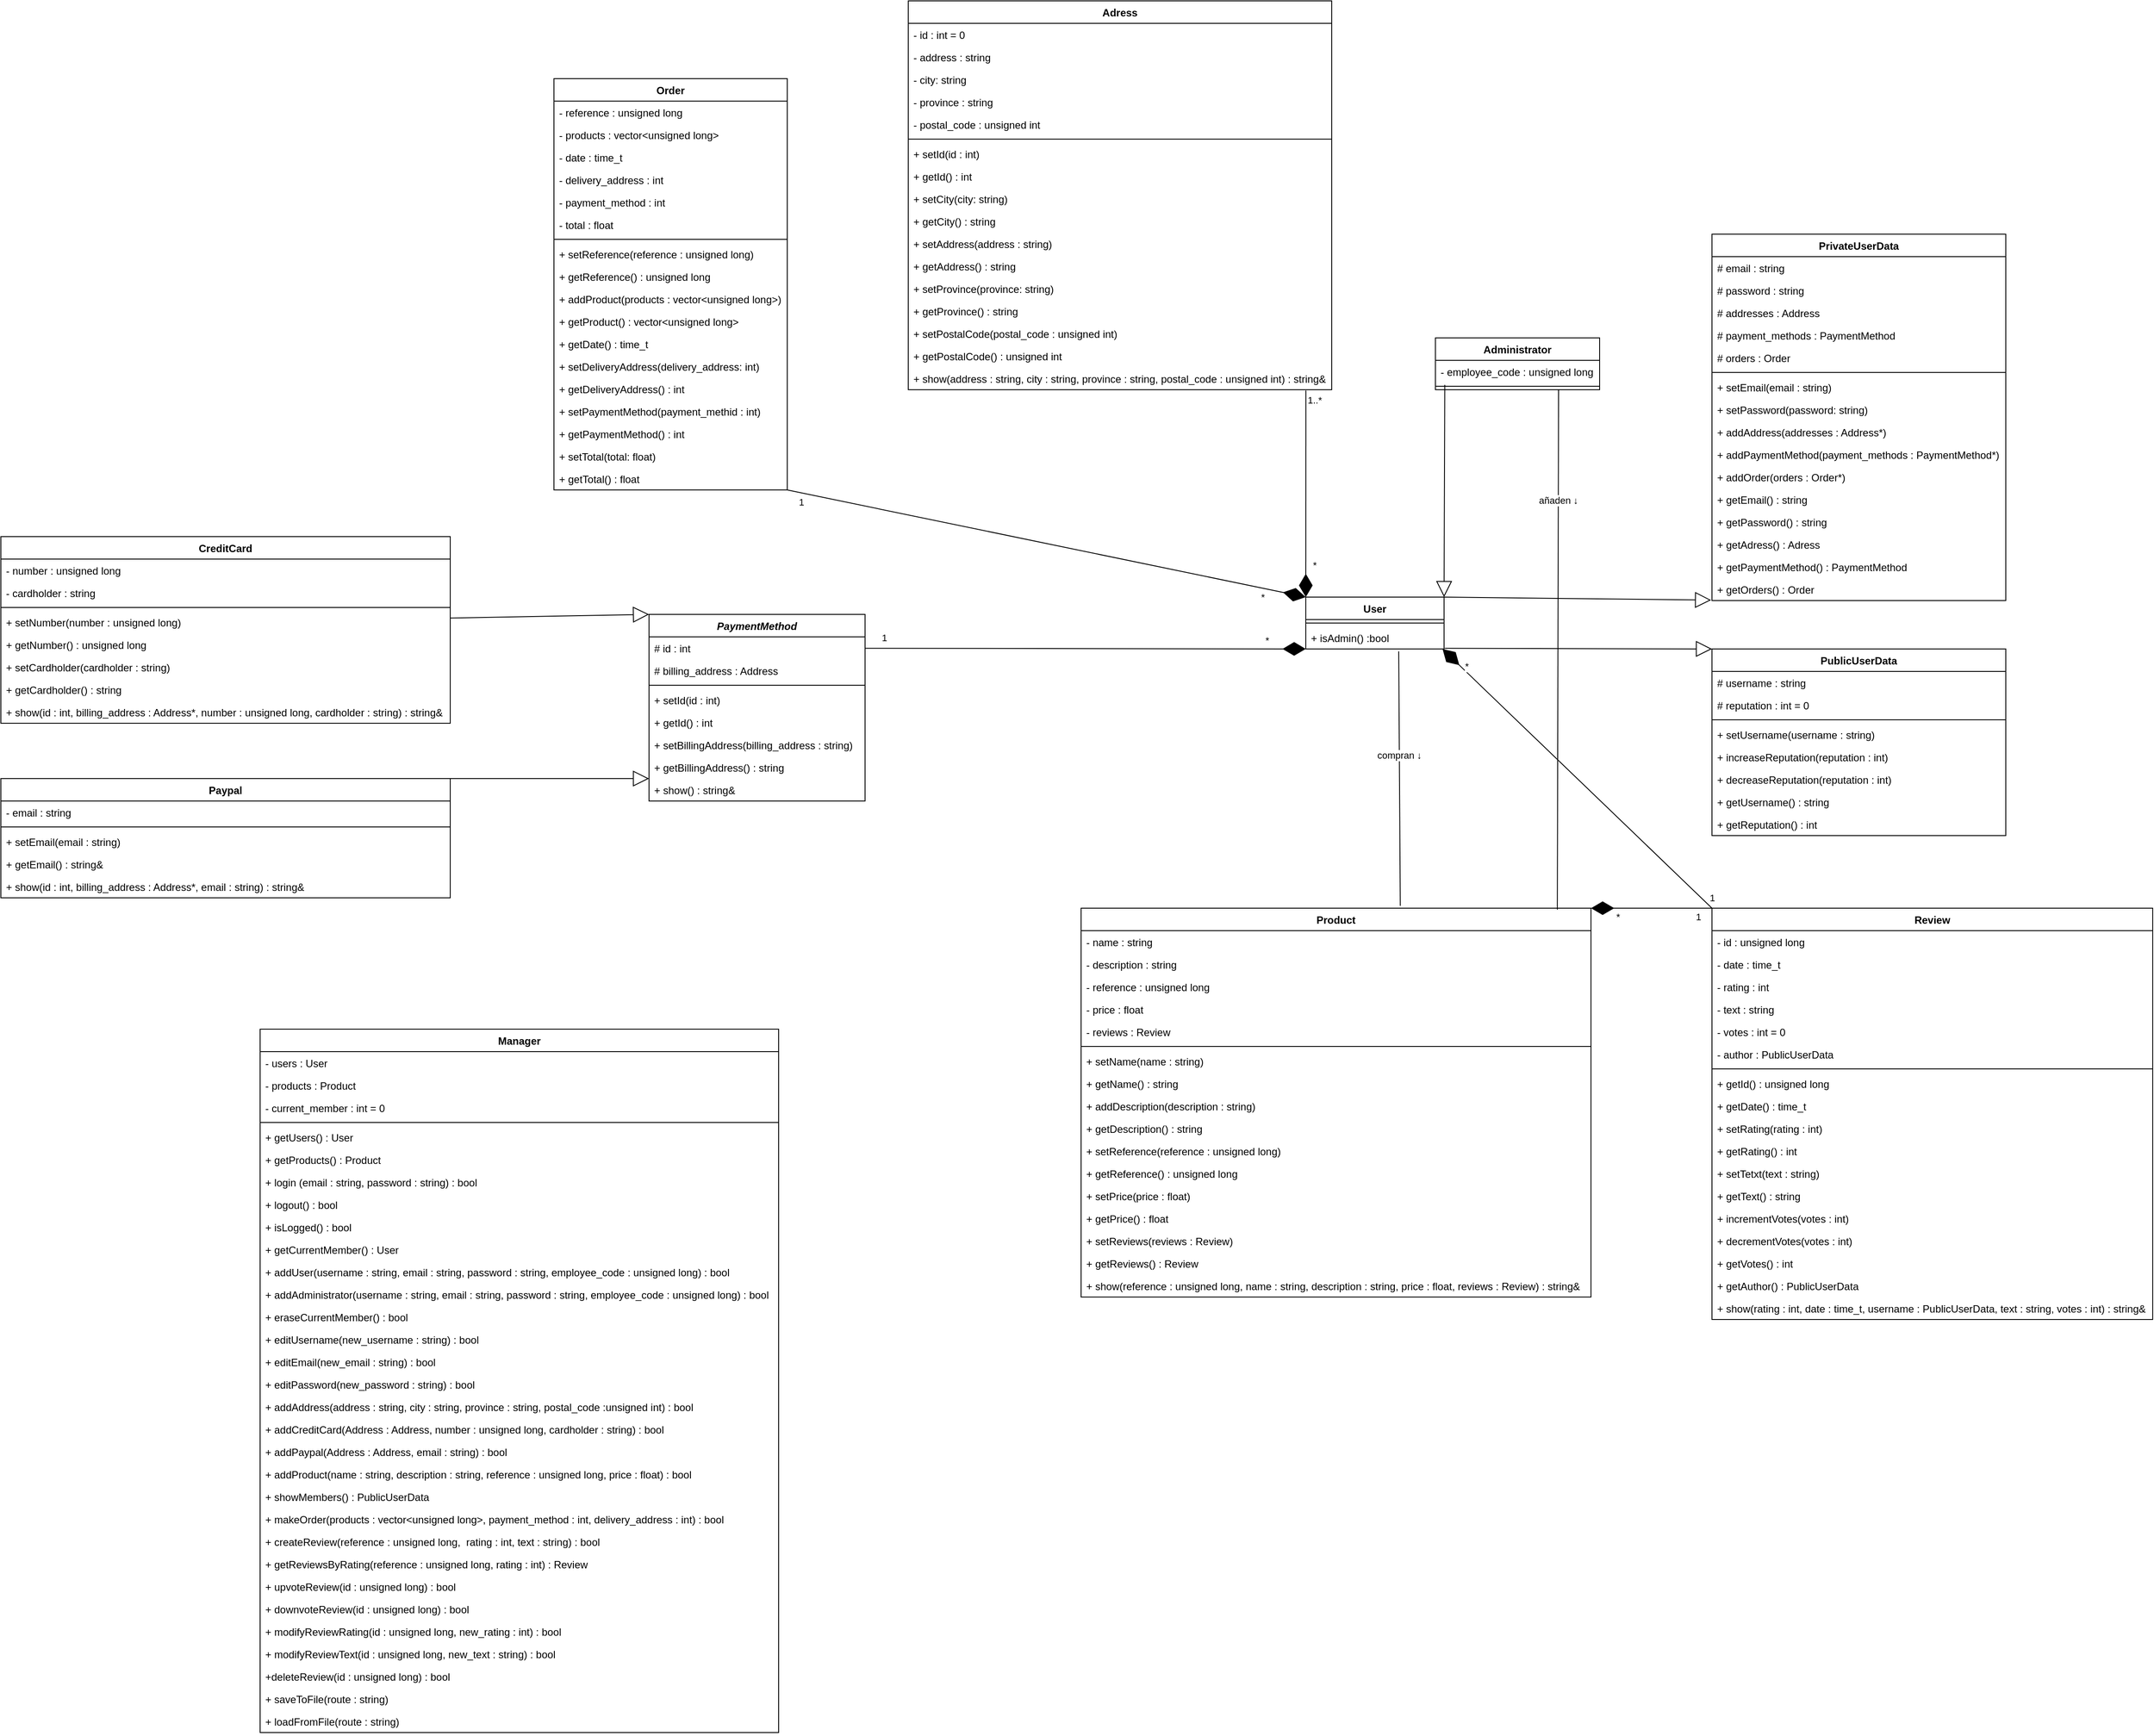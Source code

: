 <mxfile version="14.5.6" type="device"><diagram id="C5RBs43oDa-KdzZeNtuy" name="Page-1"><mxGraphModel dx="3552" dy="2682" grid="1" gridSize="10" guides="1" tooltips="1" connect="1" arrows="1" fold="1" page="1" pageScale="1" pageWidth="827" pageHeight="1169" math="0" shadow="0"><root><mxCell id="WIyWlLk6GJQsqaUBKTNV-0"/><mxCell id="WIyWlLk6GJQsqaUBKTNV-1" parent="WIyWlLk6GJQsqaUBKTNV-0"/><mxCell id="VqMt-rwDnKc8nhkuixFC-7" value="User" style="swimlane;fontStyle=1;align=center;verticalAlign=top;childLayout=stackLayout;horizontal=1;startSize=26;horizontalStack=0;resizeParent=1;resizeParentMax=0;resizeLast=0;collapsible=1;marginBottom=0;" vertex="1" parent="WIyWlLk6GJQsqaUBKTNV-1"><mxGeometry x="1400" y="630" width="160" height="60" as="geometry"/></mxCell><mxCell id="VqMt-rwDnKc8nhkuixFC-9" value="" style="line;strokeWidth=1;fillColor=none;align=left;verticalAlign=middle;spacingTop=-1;spacingLeft=3;spacingRight=3;rotatable=0;labelPosition=right;points=[];portConstraint=eastwest;" vertex="1" parent="VqMt-rwDnKc8nhkuixFC-7"><mxGeometry y="26" width="160" height="8" as="geometry"/></mxCell><mxCell id="VqMt-rwDnKc8nhkuixFC-10" value="+ isAdmin() :bool" style="text;strokeColor=none;fillColor=none;align=left;verticalAlign=top;spacingLeft=4;spacingRight=4;overflow=hidden;rotatable=0;points=[[0,0.5],[1,0.5]];portConstraint=eastwest;" vertex="1" parent="VqMt-rwDnKc8nhkuixFC-7"><mxGeometry y="34" width="160" height="26" as="geometry"/></mxCell><mxCell id="VqMt-rwDnKc8nhkuixFC-11" value="PrivateUserData" style="swimlane;fontStyle=1;align=center;verticalAlign=top;childLayout=stackLayout;horizontal=1;startSize=26;horizontalStack=0;resizeParent=1;resizeParentMax=0;resizeLast=0;collapsible=1;marginBottom=0;" vertex="1" parent="WIyWlLk6GJQsqaUBKTNV-1"><mxGeometry x="1870" y="210" width="340" height="424" as="geometry"/></mxCell><mxCell id="VqMt-rwDnKc8nhkuixFC-12" value="# email : string" style="text;strokeColor=none;fillColor=none;align=left;verticalAlign=top;spacingLeft=4;spacingRight=4;overflow=hidden;rotatable=0;points=[[0,0.5],[1,0.5]];portConstraint=eastwest;" vertex="1" parent="VqMt-rwDnKc8nhkuixFC-11"><mxGeometry y="26" width="340" height="26" as="geometry"/></mxCell><mxCell id="VqMt-rwDnKc8nhkuixFC-15" value="# password : string" style="text;strokeColor=none;fillColor=none;align=left;verticalAlign=top;spacingLeft=4;spacingRight=4;overflow=hidden;rotatable=0;points=[[0,0.5],[1,0.5]];portConstraint=eastwest;" vertex="1" parent="VqMt-rwDnKc8nhkuixFC-11"><mxGeometry y="52" width="340" height="26" as="geometry"/></mxCell><mxCell id="VqMt-rwDnKc8nhkuixFC-17" value="# addresses : Address" style="text;strokeColor=none;fillColor=none;align=left;verticalAlign=top;spacingLeft=4;spacingRight=4;overflow=hidden;rotatable=0;points=[[0,0.5],[1,0.5]];portConstraint=eastwest;" vertex="1" parent="VqMt-rwDnKc8nhkuixFC-11"><mxGeometry y="78" width="340" height="26" as="geometry"/></mxCell><mxCell id="VqMt-rwDnKc8nhkuixFC-19" value="# payment_methods : PaymentMethod&#10;" style="text;strokeColor=none;fillColor=none;align=left;verticalAlign=top;spacingLeft=4;spacingRight=4;overflow=hidden;rotatable=0;points=[[0,0.5],[1,0.5]];portConstraint=eastwest;" vertex="1" parent="VqMt-rwDnKc8nhkuixFC-11"><mxGeometry y="104" width="340" height="26" as="geometry"/></mxCell><mxCell id="VqMt-rwDnKc8nhkuixFC-18" value="# orders : Order" style="text;strokeColor=none;fillColor=none;align=left;verticalAlign=top;spacingLeft=4;spacingRight=4;overflow=hidden;rotatable=0;points=[[0,0.5],[1,0.5]];portConstraint=eastwest;" vertex="1" parent="VqMt-rwDnKc8nhkuixFC-11"><mxGeometry y="130" width="340" height="26" as="geometry"/></mxCell><mxCell id="VqMt-rwDnKc8nhkuixFC-13" value="" style="line;strokeWidth=1;fillColor=none;align=left;verticalAlign=middle;spacingTop=-1;spacingLeft=3;spacingRight=3;rotatable=0;labelPosition=right;points=[];portConstraint=eastwest;" vertex="1" parent="VqMt-rwDnKc8nhkuixFC-11"><mxGeometry y="156" width="340" height="8" as="geometry"/></mxCell><mxCell id="VqMt-rwDnKc8nhkuixFC-14" value="+ setEmail(email : string)" style="text;strokeColor=none;fillColor=none;align=left;verticalAlign=top;spacingLeft=4;spacingRight=4;overflow=hidden;rotatable=0;points=[[0,0.5],[1,0.5]];portConstraint=eastwest;" vertex="1" parent="VqMt-rwDnKc8nhkuixFC-11"><mxGeometry y="164" width="340" height="26" as="geometry"/></mxCell><mxCell id="VqMt-rwDnKc8nhkuixFC-22" value="+ setPassword(password: string)" style="text;strokeColor=none;fillColor=none;align=left;verticalAlign=top;spacingLeft=4;spacingRight=4;overflow=hidden;rotatable=0;points=[[0,0.5],[1,0.5]];portConstraint=eastwest;" vertex="1" parent="VqMt-rwDnKc8nhkuixFC-11"><mxGeometry y="190" width="340" height="26" as="geometry"/></mxCell><mxCell id="VqMt-rwDnKc8nhkuixFC-21" value="+ addAddress(addresses : Address*)" style="text;strokeColor=none;fillColor=none;align=left;verticalAlign=top;spacingLeft=4;spacingRight=4;overflow=hidden;rotatable=0;points=[[0,0.5],[1,0.5]];portConstraint=eastwest;" vertex="1" parent="VqMt-rwDnKc8nhkuixFC-11"><mxGeometry y="216" width="340" height="26" as="geometry"/></mxCell><mxCell id="VqMt-rwDnKc8nhkuixFC-23" value="+ addPaymentMethod(payment_methods : PaymentMethod*)" style="text;strokeColor=none;fillColor=none;align=left;verticalAlign=top;spacingLeft=4;spacingRight=4;overflow=hidden;rotatable=0;points=[[0,0.5],[1,0.5]];portConstraint=eastwest;" vertex="1" parent="VqMt-rwDnKc8nhkuixFC-11"><mxGeometry y="242" width="340" height="26" as="geometry"/></mxCell><mxCell id="VqMt-rwDnKc8nhkuixFC-20" value="+ addOrder(orders : Order*)" style="text;strokeColor=none;fillColor=none;align=left;verticalAlign=top;spacingLeft=4;spacingRight=4;overflow=hidden;rotatable=0;points=[[0,0.5],[1,0.5]];portConstraint=eastwest;" vertex="1" parent="VqMt-rwDnKc8nhkuixFC-11"><mxGeometry y="268" width="340" height="26" as="geometry"/></mxCell><mxCell id="VqMt-rwDnKc8nhkuixFC-24" value="+ getEmail() : string" style="text;strokeColor=none;fillColor=none;align=left;verticalAlign=top;spacingLeft=4;spacingRight=4;overflow=hidden;rotatable=0;points=[[0,0.5],[1,0.5]];portConstraint=eastwest;" vertex="1" parent="VqMt-rwDnKc8nhkuixFC-11"><mxGeometry y="294" width="340" height="26" as="geometry"/></mxCell><mxCell id="VqMt-rwDnKc8nhkuixFC-29" value="+ getPassword() : string" style="text;strokeColor=none;fillColor=none;align=left;verticalAlign=top;spacingLeft=4;spacingRight=4;overflow=hidden;rotatable=0;points=[[0,0.5],[1,0.5]];portConstraint=eastwest;" vertex="1" parent="VqMt-rwDnKc8nhkuixFC-11"><mxGeometry y="320" width="340" height="26" as="geometry"/></mxCell><mxCell id="VqMt-rwDnKc8nhkuixFC-31" value="+ getAdress() : Adress" style="text;strokeColor=none;fillColor=none;align=left;verticalAlign=top;spacingLeft=4;spacingRight=4;overflow=hidden;rotatable=0;points=[[0,0.5],[1,0.5]];portConstraint=eastwest;" vertex="1" parent="VqMt-rwDnKc8nhkuixFC-11"><mxGeometry y="346" width="340" height="26" as="geometry"/></mxCell><mxCell id="VqMt-rwDnKc8nhkuixFC-30" value="+ getPaymentMethod() : PaymentMethod" style="text;strokeColor=none;fillColor=none;align=left;verticalAlign=top;spacingLeft=4;spacingRight=4;overflow=hidden;rotatable=0;points=[[0,0.5],[1,0.5]];portConstraint=eastwest;" vertex="1" parent="VqMt-rwDnKc8nhkuixFC-11"><mxGeometry y="372" width="340" height="26" as="geometry"/></mxCell><mxCell id="VqMt-rwDnKc8nhkuixFC-28" value="+ getOrders() : Order" style="text;strokeColor=none;fillColor=none;align=left;verticalAlign=top;spacingLeft=4;spacingRight=4;overflow=hidden;rotatable=0;points=[[0,0.5],[1,0.5]];portConstraint=eastwest;" vertex="1" parent="VqMt-rwDnKc8nhkuixFC-11"><mxGeometry y="398" width="340" height="26" as="geometry"/></mxCell><mxCell id="VqMt-rwDnKc8nhkuixFC-32" value="PublicUserData" style="swimlane;fontStyle=1;align=center;verticalAlign=top;childLayout=stackLayout;horizontal=1;startSize=26;horizontalStack=0;resizeParent=1;resizeParentMax=0;resizeLast=0;collapsible=1;marginBottom=0;" vertex="1" parent="WIyWlLk6GJQsqaUBKTNV-1"><mxGeometry x="1870" y="690" width="340" height="216" as="geometry"/></mxCell><mxCell id="VqMt-rwDnKc8nhkuixFC-33" value="# username : string" style="text;strokeColor=none;fillColor=none;align=left;verticalAlign=top;spacingLeft=4;spacingRight=4;overflow=hidden;rotatable=0;points=[[0,0.5],[1,0.5]];portConstraint=eastwest;" vertex="1" parent="VqMt-rwDnKc8nhkuixFC-32"><mxGeometry y="26" width="340" height="26" as="geometry"/></mxCell><mxCell id="VqMt-rwDnKc8nhkuixFC-34" value="# reputation : int = 0" style="text;strokeColor=none;fillColor=none;align=left;verticalAlign=top;spacingLeft=4;spacingRight=4;overflow=hidden;rotatable=0;points=[[0,0.5],[1,0.5]];portConstraint=eastwest;" vertex="1" parent="VqMt-rwDnKc8nhkuixFC-32"><mxGeometry y="52" width="340" height="26" as="geometry"/></mxCell><mxCell id="VqMt-rwDnKc8nhkuixFC-38" value="" style="line;strokeWidth=1;fillColor=none;align=left;verticalAlign=middle;spacingTop=-1;spacingLeft=3;spacingRight=3;rotatable=0;labelPosition=right;points=[];portConstraint=eastwest;" vertex="1" parent="VqMt-rwDnKc8nhkuixFC-32"><mxGeometry y="78" width="340" height="8" as="geometry"/></mxCell><mxCell id="VqMt-rwDnKc8nhkuixFC-39" value="+ setUsername(username : string)" style="text;strokeColor=none;fillColor=none;align=left;verticalAlign=top;spacingLeft=4;spacingRight=4;overflow=hidden;rotatable=0;points=[[0,0.5],[1,0.5]];portConstraint=eastwest;" vertex="1" parent="VqMt-rwDnKc8nhkuixFC-32"><mxGeometry y="86" width="340" height="26" as="geometry"/></mxCell><mxCell id="VqMt-rwDnKc8nhkuixFC-41" value="+ increaseReputation(reputation : int)" style="text;strokeColor=none;fillColor=none;align=left;verticalAlign=top;spacingLeft=4;spacingRight=4;overflow=hidden;rotatable=0;points=[[0,0.5],[1,0.5]];portConstraint=eastwest;" vertex="1" parent="VqMt-rwDnKc8nhkuixFC-32"><mxGeometry y="112" width="340" height="26" as="geometry"/></mxCell><mxCell id="VqMt-rwDnKc8nhkuixFC-50" value="+ decreaseReputation(reputation : int)" style="text;strokeColor=none;fillColor=none;align=left;verticalAlign=top;spacingLeft=4;spacingRight=4;overflow=hidden;rotatable=0;points=[[0,0.5],[1,0.5]];portConstraint=eastwest;" vertex="1" parent="VqMt-rwDnKc8nhkuixFC-32"><mxGeometry y="138" width="340" height="26" as="geometry"/></mxCell><mxCell id="VqMt-rwDnKc8nhkuixFC-44" value="+ getUsername() : string" style="text;strokeColor=none;fillColor=none;align=left;verticalAlign=top;spacingLeft=4;spacingRight=4;overflow=hidden;rotatable=0;points=[[0,0.5],[1,0.5]];portConstraint=eastwest;" vertex="1" parent="VqMt-rwDnKc8nhkuixFC-32"><mxGeometry y="164" width="340" height="26" as="geometry"/></mxCell><mxCell id="VqMt-rwDnKc8nhkuixFC-45" value="+ getReputation() : int" style="text;strokeColor=none;fillColor=none;align=left;verticalAlign=top;spacingLeft=4;spacingRight=4;overflow=hidden;rotatable=0;points=[[0,0.5],[1,0.5]];portConstraint=eastwest;" vertex="1" parent="VqMt-rwDnKc8nhkuixFC-32"><mxGeometry y="190" width="340" height="26" as="geometry"/></mxCell><mxCell id="VqMt-rwDnKc8nhkuixFC-51" value="Administrator" style="swimlane;fontStyle=1;align=center;verticalAlign=top;childLayout=stackLayout;horizontal=1;startSize=26;horizontalStack=0;resizeParent=1;resizeParentMax=0;resizeLast=0;collapsible=1;marginBottom=0;" vertex="1" parent="WIyWlLk6GJQsqaUBKTNV-1"><mxGeometry x="1550" y="330" width="190" height="60" as="geometry"/></mxCell><mxCell id="VqMt-rwDnKc8nhkuixFC-52" value="- employee_code : unsigned long" style="text;strokeColor=none;fillColor=none;align=left;verticalAlign=top;spacingLeft=4;spacingRight=4;overflow=hidden;rotatable=0;points=[[0,0.5],[1,0.5]];portConstraint=eastwest;" vertex="1" parent="VqMt-rwDnKc8nhkuixFC-51"><mxGeometry y="26" width="190" height="26" as="geometry"/></mxCell><mxCell id="VqMt-rwDnKc8nhkuixFC-53" value="" style="line;strokeWidth=1;fillColor=none;align=left;verticalAlign=middle;spacingTop=-1;spacingLeft=3;spacingRight=3;rotatable=0;labelPosition=right;points=[];portConstraint=eastwest;" vertex="1" parent="VqMt-rwDnKc8nhkuixFC-51"><mxGeometry y="52" width="190" height="8" as="geometry"/></mxCell><mxCell id="VqMt-rwDnKc8nhkuixFC-55" value="Adress" style="swimlane;fontStyle=1;align=center;verticalAlign=top;childLayout=stackLayout;horizontal=1;startSize=26;horizontalStack=0;resizeParent=1;resizeParentMax=0;resizeLast=0;collapsible=1;marginBottom=0;" vertex="1" parent="WIyWlLk6GJQsqaUBKTNV-1"><mxGeometry x="940" y="-60" width="490" height="450" as="geometry"/></mxCell><mxCell id="VqMt-rwDnKc8nhkuixFC-56" value="- id : int = 0" style="text;strokeColor=none;fillColor=none;align=left;verticalAlign=top;spacingLeft=4;spacingRight=4;overflow=hidden;rotatable=0;points=[[0,0.5],[1,0.5]];portConstraint=eastwest;" vertex="1" parent="VqMt-rwDnKc8nhkuixFC-55"><mxGeometry y="26" width="490" height="26" as="geometry"/></mxCell><mxCell id="VqMt-rwDnKc8nhkuixFC-64" value="- address : string" style="text;strokeColor=none;fillColor=none;align=left;verticalAlign=top;spacingLeft=4;spacingRight=4;overflow=hidden;rotatable=0;points=[[0,0.5],[1,0.5]];portConstraint=eastwest;" vertex="1" parent="VqMt-rwDnKc8nhkuixFC-55"><mxGeometry y="52" width="490" height="26" as="geometry"/></mxCell><mxCell id="VqMt-rwDnKc8nhkuixFC-66" value="- city: string" style="text;strokeColor=none;fillColor=none;align=left;verticalAlign=top;spacingLeft=4;spacingRight=4;overflow=hidden;rotatable=0;points=[[0,0.5],[1,0.5]];portConstraint=eastwest;" vertex="1" parent="VqMt-rwDnKc8nhkuixFC-55"><mxGeometry y="78" width="490" height="26" as="geometry"/></mxCell><mxCell id="VqMt-rwDnKc8nhkuixFC-69" value="- province : string" style="text;strokeColor=none;fillColor=none;align=left;verticalAlign=top;spacingLeft=4;spacingRight=4;overflow=hidden;rotatable=0;points=[[0,0.5],[1,0.5]];portConstraint=eastwest;" vertex="1" parent="VqMt-rwDnKc8nhkuixFC-55"><mxGeometry y="104" width="490" height="26" as="geometry"/></mxCell><mxCell id="VqMt-rwDnKc8nhkuixFC-68" value="- postal_code : unsigned int" style="text;strokeColor=none;fillColor=none;align=left;verticalAlign=top;spacingLeft=4;spacingRight=4;overflow=hidden;rotatable=0;points=[[0,0.5],[1,0.5]];portConstraint=eastwest;" vertex="1" parent="VqMt-rwDnKc8nhkuixFC-55"><mxGeometry y="130" width="490" height="26" as="geometry"/></mxCell><mxCell id="VqMt-rwDnKc8nhkuixFC-58" value="" style="line;strokeWidth=1;fillColor=none;align=left;verticalAlign=middle;spacingTop=-1;spacingLeft=3;spacingRight=3;rotatable=0;labelPosition=right;points=[];portConstraint=eastwest;" vertex="1" parent="VqMt-rwDnKc8nhkuixFC-55"><mxGeometry y="156" width="490" height="8" as="geometry"/></mxCell><mxCell id="VqMt-rwDnKc8nhkuixFC-59" value="+ setId(id : int)" style="text;strokeColor=none;fillColor=none;align=left;verticalAlign=top;spacingLeft=4;spacingRight=4;overflow=hidden;rotatable=0;points=[[0,0.5],[1,0.5]];portConstraint=eastwest;" vertex="1" parent="VqMt-rwDnKc8nhkuixFC-55"><mxGeometry y="164" width="490" height="26" as="geometry"/></mxCell><mxCell id="VqMt-rwDnKc8nhkuixFC-60" value="+ getId() : int" style="text;strokeColor=none;fillColor=none;align=left;verticalAlign=top;spacingLeft=4;spacingRight=4;overflow=hidden;rotatable=0;points=[[0,0.5],[1,0.5]];portConstraint=eastwest;" vertex="1" parent="VqMt-rwDnKc8nhkuixFC-55"><mxGeometry y="190" width="490" height="26" as="geometry"/></mxCell><mxCell id="VqMt-rwDnKc8nhkuixFC-70" value="+ setCity(city: string)" style="text;strokeColor=none;fillColor=none;align=left;verticalAlign=top;spacingLeft=4;spacingRight=4;overflow=hidden;rotatable=0;points=[[0,0.5],[1,0.5]];portConstraint=eastwest;" vertex="1" parent="VqMt-rwDnKc8nhkuixFC-55"><mxGeometry y="216" width="490" height="26" as="geometry"/></mxCell><mxCell id="VqMt-rwDnKc8nhkuixFC-71" value="+ getCity() : string" style="text;strokeColor=none;fillColor=none;align=left;verticalAlign=top;spacingLeft=4;spacingRight=4;overflow=hidden;rotatable=0;points=[[0,0.5],[1,0.5]];portConstraint=eastwest;" vertex="1" parent="VqMt-rwDnKc8nhkuixFC-55"><mxGeometry y="242" width="490" height="26" as="geometry"/></mxCell><mxCell id="VqMt-rwDnKc8nhkuixFC-78" value="+ setAddress(address : string)" style="text;strokeColor=none;fillColor=none;align=left;verticalAlign=top;spacingLeft=4;spacingRight=4;overflow=hidden;rotatable=0;points=[[0,0.5],[1,0.5]];portConstraint=eastwest;" vertex="1" parent="VqMt-rwDnKc8nhkuixFC-55"><mxGeometry y="268" width="490" height="26" as="geometry"/></mxCell><mxCell id="VqMt-rwDnKc8nhkuixFC-81" value="+ getAddress() : string" style="text;strokeColor=none;fillColor=none;align=left;verticalAlign=top;spacingLeft=4;spacingRight=4;overflow=hidden;rotatable=0;points=[[0,0.5],[1,0.5]];portConstraint=eastwest;" vertex="1" parent="VqMt-rwDnKc8nhkuixFC-55"><mxGeometry y="294" width="490" height="26" as="geometry"/></mxCell><mxCell id="VqMt-rwDnKc8nhkuixFC-80" value="+ setProvince(province: string)" style="text;strokeColor=none;fillColor=none;align=left;verticalAlign=top;spacingLeft=4;spacingRight=4;overflow=hidden;rotatable=0;points=[[0,0.5],[1,0.5]];portConstraint=eastwest;" vertex="1" parent="VqMt-rwDnKc8nhkuixFC-55"><mxGeometry y="320" width="490" height="26" as="geometry"/></mxCell><mxCell id="VqMt-rwDnKc8nhkuixFC-79" value="+ getProvince() : string" style="text;strokeColor=none;fillColor=none;align=left;verticalAlign=top;spacingLeft=4;spacingRight=4;overflow=hidden;rotatable=0;points=[[0,0.5],[1,0.5]];portConstraint=eastwest;" vertex="1" parent="VqMt-rwDnKc8nhkuixFC-55"><mxGeometry y="346" width="490" height="26" as="geometry"/></mxCell><mxCell id="VqMt-rwDnKc8nhkuixFC-74" value="+ setPostalCode(postal_code : unsigned int)" style="text;strokeColor=none;fillColor=none;align=left;verticalAlign=top;spacingLeft=4;spacingRight=4;overflow=hidden;rotatable=0;points=[[0,0.5],[1,0.5]];portConstraint=eastwest;" vertex="1" parent="VqMt-rwDnKc8nhkuixFC-55"><mxGeometry y="372" width="490" height="26" as="geometry"/></mxCell><mxCell id="VqMt-rwDnKc8nhkuixFC-73" value="+ getPostalCode() : unsigned int" style="text;strokeColor=none;fillColor=none;align=left;verticalAlign=top;spacingLeft=4;spacingRight=4;overflow=hidden;rotatable=0;points=[[0,0.5],[1,0.5]];portConstraint=eastwest;" vertex="1" parent="VqMt-rwDnKc8nhkuixFC-55"><mxGeometry y="398" width="490" height="26" as="geometry"/></mxCell><mxCell id="VqMt-rwDnKc8nhkuixFC-91" value="+ show(address : string, city : string, province : string, postal_code : unsigned int) : string&amp;" style="text;strokeColor=none;fillColor=none;align=left;verticalAlign=top;spacingLeft=4;spacingRight=4;overflow=hidden;rotatable=0;points=[[0,0.5],[1,0.5]];portConstraint=eastwest;" vertex="1" parent="VqMt-rwDnKc8nhkuixFC-55"><mxGeometry y="424" width="490" height="26" as="geometry"/></mxCell><mxCell id="VqMt-rwDnKc8nhkuixFC-82" value="PaymentMethod" style="swimlane;fontStyle=3;align=center;verticalAlign=top;childLayout=stackLayout;horizontal=1;startSize=26;horizontalStack=0;resizeParent=1;resizeParentMax=0;resizeLast=0;collapsible=1;marginBottom=0;" vertex="1" parent="WIyWlLk6GJQsqaUBKTNV-1"><mxGeometry x="640" y="650" width="250" height="216" as="geometry"/></mxCell><mxCell id="VqMt-rwDnKc8nhkuixFC-83" value="# id : int" style="text;strokeColor=none;fillColor=none;align=left;verticalAlign=top;spacingLeft=4;spacingRight=4;overflow=hidden;rotatable=0;points=[[0,0.5],[1,0.5]];portConstraint=eastwest;" vertex="1" parent="VqMt-rwDnKc8nhkuixFC-82"><mxGeometry y="26" width="250" height="26" as="geometry"/></mxCell><mxCell id="VqMt-rwDnKc8nhkuixFC-84" value="# billing_address : Address" style="text;strokeColor=none;fillColor=none;align=left;verticalAlign=top;spacingLeft=4;spacingRight=4;overflow=hidden;rotatable=0;points=[[0,0.5],[1,0.5]];portConstraint=eastwest;" vertex="1" parent="VqMt-rwDnKc8nhkuixFC-82"><mxGeometry y="52" width="250" height="26" as="geometry"/></mxCell><mxCell id="VqMt-rwDnKc8nhkuixFC-85" value="" style="line;strokeWidth=1;fillColor=none;align=left;verticalAlign=middle;spacingTop=-1;spacingLeft=3;spacingRight=3;rotatable=0;labelPosition=right;points=[];portConstraint=eastwest;" vertex="1" parent="VqMt-rwDnKc8nhkuixFC-82"><mxGeometry y="78" width="250" height="8" as="geometry"/></mxCell><mxCell id="VqMt-rwDnKc8nhkuixFC-93" value="+ setId(id : int)" style="text;strokeColor=none;fillColor=none;align=left;verticalAlign=top;spacingLeft=4;spacingRight=4;overflow=hidden;rotatable=0;points=[[0,0.5],[1,0.5]];portConstraint=eastwest;" vertex="1" parent="VqMt-rwDnKc8nhkuixFC-82"><mxGeometry y="86" width="250" height="26" as="geometry"/></mxCell><mxCell id="VqMt-rwDnKc8nhkuixFC-94" value="+ getId() : int" style="text;strokeColor=none;fillColor=none;align=left;verticalAlign=top;spacingLeft=4;spacingRight=4;overflow=hidden;rotatable=0;points=[[0,0.5],[1,0.5]];portConstraint=eastwest;" vertex="1" parent="VqMt-rwDnKc8nhkuixFC-82"><mxGeometry y="112" width="250" height="26" as="geometry"/></mxCell><mxCell id="VqMt-rwDnKc8nhkuixFC-95" value="+ setBillingAddress(billing_address : string)" style="text;strokeColor=none;fillColor=none;align=left;verticalAlign=top;spacingLeft=4;spacingRight=4;overflow=hidden;rotatable=0;points=[[0,0.5],[1,0.5]];portConstraint=eastwest;" vertex="1" parent="VqMt-rwDnKc8nhkuixFC-82"><mxGeometry y="138" width="250" height="26" as="geometry"/></mxCell><mxCell id="VqMt-rwDnKc8nhkuixFC-96" value="+ getBillingAddress() : string" style="text;strokeColor=none;fillColor=none;align=left;verticalAlign=top;spacingLeft=4;spacingRight=4;overflow=hidden;rotatable=0;points=[[0,0.5],[1,0.5]];portConstraint=eastwest;" vertex="1" parent="VqMt-rwDnKc8nhkuixFC-82"><mxGeometry y="164" width="250" height="26" as="geometry"/></mxCell><mxCell id="VqMt-rwDnKc8nhkuixFC-92" value="+ show() : string&amp;" style="text;strokeColor=none;fillColor=none;align=left;verticalAlign=top;spacingLeft=4;spacingRight=4;overflow=hidden;rotatable=0;points=[[0,0.5],[1,0.5]];portConstraint=eastwest;" vertex="1" parent="VqMt-rwDnKc8nhkuixFC-82"><mxGeometry y="190" width="250" height="26" as="geometry"/></mxCell><mxCell id="VqMt-rwDnKc8nhkuixFC-97" value="CreditCard" style="swimlane;fontStyle=1;align=center;verticalAlign=top;childLayout=stackLayout;horizontal=1;startSize=26;horizontalStack=0;resizeParent=1;resizeParentMax=0;resizeLast=0;collapsible=1;marginBottom=0;" vertex="1" parent="WIyWlLk6GJQsqaUBKTNV-1"><mxGeometry x="-110" y="560" width="520" height="216" as="geometry"/></mxCell><mxCell id="VqMt-rwDnKc8nhkuixFC-98" value="- number : unsigned long" style="text;strokeColor=none;fillColor=none;align=left;verticalAlign=top;spacingLeft=4;spacingRight=4;overflow=hidden;rotatable=0;points=[[0,0.5],[1,0.5]];portConstraint=eastwest;" vertex="1" parent="VqMt-rwDnKc8nhkuixFC-97"><mxGeometry y="26" width="520" height="26" as="geometry"/></mxCell><mxCell id="VqMt-rwDnKc8nhkuixFC-99" value="- cardholder : string" style="text;strokeColor=none;fillColor=none;align=left;verticalAlign=top;spacingLeft=4;spacingRight=4;overflow=hidden;rotatable=0;points=[[0,0.5],[1,0.5]];portConstraint=eastwest;" vertex="1" parent="VqMt-rwDnKc8nhkuixFC-97"><mxGeometry y="52" width="520" height="26" as="geometry"/></mxCell><mxCell id="VqMt-rwDnKc8nhkuixFC-100" value="" style="line;strokeWidth=1;fillColor=none;align=left;verticalAlign=middle;spacingTop=-1;spacingLeft=3;spacingRight=3;rotatable=0;labelPosition=right;points=[];portConstraint=eastwest;" vertex="1" parent="VqMt-rwDnKc8nhkuixFC-97"><mxGeometry y="78" width="520" height="8" as="geometry"/></mxCell><mxCell id="VqMt-rwDnKc8nhkuixFC-101" value="+ setNumber(number : unsigned long)" style="text;strokeColor=none;fillColor=none;align=left;verticalAlign=top;spacingLeft=4;spacingRight=4;overflow=hidden;rotatable=0;points=[[0,0.5],[1,0.5]];portConstraint=eastwest;" vertex="1" parent="VqMt-rwDnKc8nhkuixFC-97"><mxGeometry y="86" width="520" height="26" as="geometry"/></mxCell><mxCell id="VqMt-rwDnKc8nhkuixFC-102" value="+ getNumber() : unsigned long" style="text;strokeColor=none;fillColor=none;align=left;verticalAlign=top;spacingLeft=4;spacingRight=4;overflow=hidden;rotatable=0;points=[[0,0.5],[1,0.5]];portConstraint=eastwest;" vertex="1" parent="VqMt-rwDnKc8nhkuixFC-97"><mxGeometry y="112" width="520" height="26" as="geometry"/></mxCell><mxCell id="VqMt-rwDnKc8nhkuixFC-103" value="+ setCardholder(cardholder : string)" style="text;strokeColor=none;fillColor=none;align=left;verticalAlign=top;spacingLeft=4;spacingRight=4;overflow=hidden;rotatable=0;points=[[0,0.5],[1,0.5]];portConstraint=eastwest;" vertex="1" parent="VqMt-rwDnKc8nhkuixFC-97"><mxGeometry y="138" width="520" height="26" as="geometry"/></mxCell><mxCell id="VqMt-rwDnKc8nhkuixFC-104" value="+ getCardholder() : string" style="text;strokeColor=none;fillColor=none;align=left;verticalAlign=top;spacingLeft=4;spacingRight=4;overflow=hidden;rotatable=0;points=[[0,0.5],[1,0.5]];portConstraint=eastwest;" vertex="1" parent="VqMt-rwDnKc8nhkuixFC-97"><mxGeometry y="164" width="520" height="26" as="geometry"/></mxCell><mxCell id="VqMt-rwDnKc8nhkuixFC-105" value="+ show(id : int, billing_address : Address*, number : unsigned long, cardholder : string) : string&amp;" style="text;strokeColor=none;fillColor=none;align=left;verticalAlign=top;spacingLeft=4;spacingRight=4;overflow=hidden;rotatable=0;points=[[0,0.5],[1,0.5]];portConstraint=eastwest;" vertex="1" parent="VqMt-rwDnKc8nhkuixFC-97"><mxGeometry y="190" width="520" height="26" as="geometry"/></mxCell><mxCell id="VqMt-rwDnKc8nhkuixFC-106" value="Paypal" style="swimlane;fontStyle=1;align=center;verticalAlign=top;childLayout=stackLayout;horizontal=1;startSize=26;horizontalStack=0;resizeParent=1;resizeParentMax=0;resizeLast=0;collapsible=1;marginBottom=0;" vertex="1" parent="WIyWlLk6GJQsqaUBKTNV-1"><mxGeometry x="-110" y="840" width="520" height="138" as="geometry"/></mxCell><mxCell id="VqMt-rwDnKc8nhkuixFC-107" value="- email : string" style="text;strokeColor=none;fillColor=none;align=left;verticalAlign=top;spacingLeft=4;spacingRight=4;overflow=hidden;rotatable=0;points=[[0,0.5],[1,0.5]];portConstraint=eastwest;" vertex="1" parent="VqMt-rwDnKc8nhkuixFC-106"><mxGeometry y="26" width="520" height="26" as="geometry"/></mxCell><mxCell id="VqMt-rwDnKc8nhkuixFC-109" value="" style="line;strokeWidth=1;fillColor=none;align=left;verticalAlign=middle;spacingTop=-1;spacingLeft=3;spacingRight=3;rotatable=0;labelPosition=right;points=[];portConstraint=eastwest;" vertex="1" parent="VqMt-rwDnKc8nhkuixFC-106"><mxGeometry y="52" width="520" height="8" as="geometry"/></mxCell><mxCell id="VqMt-rwDnKc8nhkuixFC-112" value="+ setEmail(email : string)" style="text;strokeColor=none;fillColor=none;align=left;verticalAlign=top;spacingLeft=4;spacingRight=4;overflow=hidden;rotatable=0;points=[[0,0.5],[1,0.5]];portConstraint=eastwest;" vertex="1" parent="VqMt-rwDnKc8nhkuixFC-106"><mxGeometry y="60" width="520" height="26" as="geometry"/></mxCell><mxCell id="VqMt-rwDnKc8nhkuixFC-113" value="+ getEmail() : string&amp;" style="text;strokeColor=none;fillColor=none;align=left;verticalAlign=top;spacingLeft=4;spacingRight=4;overflow=hidden;rotatable=0;points=[[0,0.5],[1,0.5]];portConstraint=eastwest;" vertex="1" parent="VqMt-rwDnKc8nhkuixFC-106"><mxGeometry y="86" width="520" height="26" as="geometry"/></mxCell><mxCell id="VqMt-rwDnKc8nhkuixFC-114" value="+ show(id : int, billing_address : Address*, email : string) : string&amp;" style="text;strokeColor=none;fillColor=none;align=left;verticalAlign=top;spacingLeft=4;spacingRight=4;overflow=hidden;rotatable=0;points=[[0,0.5],[1,0.5]];portConstraint=eastwest;" vertex="1" parent="VqMt-rwDnKc8nhkuixFC-106"><mxGeometry y="112" width="520" height="26" as="geometry"/></mxCell><mxCell id="VqMt-rwDnKc8nhkuixFC-116" value="Order" style="swimlane;fontStyle=1;align=center;verticalAlign=top;childLayout=stackLayout;horizontal=1;startSize=26;horizontalStack=0;resizeParent=1;resizeParentMax=0;resizeLast=0;collapsible=1;marginBottom=0;" vertex="1" parent="WIyWlLk6GJQsqaUBKTNV-1"><mxGeometry x="530" y="30" width="270" height="476" as="geometry"/></mxCell><mxCell id="VqMt-rwDnKc8nhkuixFC-117" value="- reference : unsigned long" style="text;strokeColor=none;fillColor=none;align=left;verticalAlign=top;spacingLeft=4;spacingRight=4;overflow=hidden;rotatable=0;points=[[0,0.5],[1,0.5]];portConstraint=eastwest;" vertex="1" parent="VqMt-rwDnKc8nhkuixFC-116"><mxGeometry y="26" width="270" height="26" as="geometry"/></mxCell><mxCell id="VqMt-rwDnKc8nhkuixFC-118" value="- products : vector&lt;unsigned long&gt;" style="text;strokeColor=none;fillColor=none;align=left;verticalAlign=top;spacingLeft=4;spacingRight=4;overflow=hidden;rotatable=0;points=[[0,0.5],[1,0.5]];portConstraint=eastwest;" vertex="1" parent="VqMt-rwDnKc8nhkuixFC-116"><mxGeometry y="52" width="270" height="26" as="geometry"/></mxCell><mxCell id="VqMt-rwDnKc8nhkuixFC-125" value="- date : time_t" style="text;strokeColor=none;fillColor=none;align=left;verticalAlign=top;spacingLeft=4;spacingRight=4;overflow=hidden;rotatable=0;points=[[0,0.5],[1,0.5]];portConstraint=eastwest;" vertex="1" parent="VqMt-rwDnKc8nhkuixFC-116"><mxGeometry y="78" width="270" height="26" as="geometry"/></mxCell><mxCell id="VqMt-rwDnKc8nhkuixFC-128" value="- delivery_address : int " style="text;strokeColor=none;fillColor=none;align=left;verticalAlign=top;spacingLeft=4;spacingRight=4;overflow=hidden;rotatable=0;points=[[0,0.5],[1,0.5]];portConstraint=eastwest;" vertex="1" parent="VqMt-rwDnKc8nhkuixFC-116"><mxGeometry y="104" width="270" height="26" as="geometry"/></mxCell><mxCell id="VqMt-rwDnKc8nhkuixFC-129" value="- payment_method : int" style="text;strokeColor=none;fillColor=none;align=left;verticalAlign=top;spacingLeft=4;spacingRight=4;overflow=hidden;rotatable=0;points=[[0,0.5],[1,0.5]];portConstraint=eastwest;" vertex="1" parent="VqMt-rwDnKc8nhkuixFC-116"><mxGeometry y="130" width="270" height="26" as="geometry"/></mxCell><mxCell id="VqMt-rwDnKc8nhkuixFC-131" value="- total : float" style="text;strokeColor=none;fillColor=none;align=left;verticalAlign=top;spacingLeft=4;spacingRight=4;overflow=hidden;rotatable=0;points=[[0,0.5],[1,0.5]];portConstraint=eastwest;" vertex="1" parent="VqMt-rwDnKc8nhkuixFC-116"><mxGeometry y="156" width="270" height="26" as="geometry"/></mxCell><mxCell id="VqMt-rwDnKc8nhkuixFC-119" value="" style="line;strokeWidth=1;fillColor=none;align=left;verticalAlign=middle;spacingTop=-1;spacingLeft=3;spacingRight=3;rotatable=0;labelPosition=right;points=[];portConstraint=eastwest;" vertex="1" parent="VqMt-rwDnKc8nhkuixFC-116"><mxGeometry y="182" width="270" height="8" as="geometry"/></mxCell><mxCell id="VqMt-rwDnKc8nhkuixFC-122" value="+ setReference(reference : unsigned long)" style="text;strokeColor=none;fillColor=none;align=left;verticalAlign=top;spacingLeft=4;spacingRight=4;overflow=hidden;rotatable=0;points=[[0,0.5],[1,0.5]];portConstraint=eastwest;" vertex="1" parent="VqMt-rwDnKc8nhkuixFC-116"><mxGeometry y="190" width="270" height="26" as="geometry"/></mxCell><mxCell id="VqMt-rwDnKc8nhkuixFC-123" value="+ getReference() : unsigned long" style="text;strokeColor=none;fillColor=none;align=left;verticalAlign=top;spacingLeft=4;spacingRight=4;overflow=hidden;rotatable=0;points=[[0,0.5],[1,0.5]];portConstraint=eastwest;" vertex="1" parent="VqMt-rwDnKc8nhkuixFC-116"><mxGeometry y="216" width="270" height="26" as="geometry"/></mxCell><mxCell id="VqMt-rwDnKc8nhkuixFC-138" value="+ addProduct(products : vector&lt;unsigned long&gt;)" style="text;strokeColor=none;fillColor=none;align=left;verticalAlign=top;spacingLeft=4;spacingRight=4;overflow=hidden;rotatable=0;points=[[0,0.5],[1,0.5]];portConstraint=eastwest;" vertex="1" parent="VqMt-rwDnKc8nhkuixFC-116"><mxGeometry y="242" width="270" height="26" as="geometry"/></mxCell><mxCell id="VqMt-rwDnKc8nhkuixFC-139" value="+ getProduct() : vector&lt;unsigned long&gt;" style="text;strokeColor=none;fillColor=none;align=left;verticalAlign=top;spacingLeft=4;spacingRight=4;overflow=hidden;rotatable=0;points=[[0,0.5],[1,0.5]];portConstraint=eastwest;" vertex="1" parent="VqMt-rwDnKc8nhkuixFC-116"><mxGeometry y="268" width="270" height="26" as="geometry"/></mxCell><mxCell id="VqMt-rwDnKc8nhkuixFC-137" value="+ getDate() : time_t" style="text;strokeColor=none;fillColor=none;align=left;verticalAlign=top;spacingLeft=4;spacingRight=4;overflow=hidden;rotatable=0;points=[[0,0.5],[1,0.5]];portConstraint=eastwest;" vertex="1" parent="VqMt-rwDnKc8nhkuixFC-116"><mxGeometry y="294" width="270" height="26" as="geometry"/></mxCell><mxCell id="VqMt-rwDnKc8nhkuixFC-134" value="+ setDeliveryAddress(delivery_address: int)" style="text;strokeColor=none;fillColor=none;align=left;verticalAlign=top;spacingLeft=4;spacingRight=4;overflow=hidden;rotatable=0;points=[[0,0.5],[1,0.5]];portConstraint=eastwest;" vertex="1" parent="VqMt-rwDnKc8nhkuixFC-116"><mxGeometry y="320" width="270" height="26" as="geometry"/></mxCell><mxCell id="VqMt-rwDnKc8nhkuixFC-135" value="+ getDeliveryAddress() : int" style="text;strokeColor=none;fillColor=none;align=left;verticalAlign=top;spacingLeft=4;spacingRight=4;overflow=hidden;rotatable=0;points=[[0,0.5],[1,0.5]];portConstraint=eastwest;" vertex="1" parent="VqMt-rwDnKc8nhkuixFC-116"><mxGeometry y="346" width="270" height="26" as="geometry"/></mxCell><mxCell id="VqMt-rwDnKc8nhkuixFC-132" value="+ setPaymentMethod(payment_methid : int)" style="text;strokeColor=none;fillColor=none;align=left;verticalAlign=top;spacingLeft=4;spacingRight=4;overflow=hidden;rotatable=0;points=[[0,0.5],[1,0.5]];portConstraint=eastwest;" vertex="1" parent="VqMt-rwDnKc8nhkuixFC-116"><mxGeometry y="372" width="270" height="26" as="geometry"/></mxCell><mxCell id="VqMt-rwDnKc8nhkuixFC-133" value="+ getPaymentMethod() : int" style="text;strokeColor=none;fillColor=none;align=left;verticalAlign=top;spacingLeft=4;spacingRight=4;overflow=hidden;rotatable=0;points=[[0,0.5],[1,0.5]];portConstraint=eastwest;" vertex="1" parent="VqMt-rwDnKc8nhkuixFC-116"><mxGeometry y="398" width="270" height="26" as="geometry"/></mxCell><mxCell id="VqMt-rwDnKc8nhkuixFC-140" value="+ setTotal(total: float)" style="text;strokeColor=none;fillColor=none;align=left;verticalAlign=top;spacingLeft=4;spacingRight=4;overflow=hidden;rotatable=0;points=[[0,0.5],[1,0.5]];portConstraint=eastwest;" vertex="1" parent="VqMt-rwDnKc8nhkuixFC-116"><mxGeometry y="424" width="270" height="26" as="geometry"/></mxCell><mxCell id="VqMt-rwDnKc8nhkuixFC-141" value="+ getTotal() : float" style="text;strokeColor=none;fillColor=none;align=left;verticalAlign=top;spacingLeft=4;spacingRight=4;overflow=hidden;rotatable=0;points=[[0,0.5],[1,0.5]];portConstraint=eastwest;" vertex="1" parent="VqMt-rwDnKc8nhkuixFC-116"><mxGeometry y="450" width="270" height="26" as="geometry"/></mxCell><mxCell id="VqMt-rwDnKc8nhkuixFC-142" value="Product" style="swimlane;fontStyle=1;align=center;verticalAlign=top;childLayout=stackLayout;horizontal=1;startSize=26;horizontalStack=0;resizeParent=1;resizeParentMax=0;resizeLast=0;collapsible=1;marginBottom=0;" vertex="1" parent="WIyWlLk6GJQsqaUBKTNV-1"><mxGeometry x="1140" y="990" width="590" height="450" as="geometry"/></mxCell><mxCell id="VqMt-rwDnKc8nhkuixFC-143" value="- name : string" style="text;strokeColor=none;fillColor=none;align=left;verticalAlign=top;spacingLeft=4;spacingRight=4;overflow=hidden;rotatable=0;points=[[0,0.5],[1,0.5]];portConstraint=eastwest;" vertex="1" parent="VqMt-rwDnKc8nhkuixFC-142"><mxGeometry y="26" width="590" height="26" as="geometry"/></mxCell><mxCell id="VqMt-rwDnKc8nhkuixFC-144" value="- description : string" style="text;strokeColor=none;fillColor=none;align=left;verticalAlign=top;spacingLeft=4;spacingRight=4;overflow=hidden;rotatable=0;points=[[0,0.5],[1,0.5]];portConstraint=eastwest;" vertex="1" parent="VqMt-rwDnKc8nhkuixFC-142"><mxGeometry y="52" width="590" height="26" as="geometry"/></mxCell><mxCell id="VqMt-rwDnKc8nhkuixFC-145" value="- reference : unsigned long" style="text;strokeColor=none;fillColor=none;align=left;verticalAlign=top;spacingLeft=4;spacingRight=4;overflow=hidden;rotatable=0;points=[[0,0.5],[1,0.5]];portConstraint=eastwest;" vertex="1" parent="VqMt-rwDnKc8nhkuixFC-142"><mxGeometry y="78" width="590" height="26" as="geometry"/></mxCell><mxCell id="VqMt-rwDnKc8nhkuixFC-146" value="- price : float" style="text;strokeColor=none;fillColor=none;align=left;verticalAlign=top;spacingLeft=4;spacingRight=4;overflow=hidden;rotatable=0;points=[[0,0.5],[1,0.5]];portConstraint=eastwest;" vertex="1" parent="VqMt-rwDnKc8nhkuixFC-142"><mxGeometry y="104" width="590" height="26" as="geometry"/></mxCell><mxCell id="VqMt-rwDnKc8nhkuixFC-147" value="- reviews : Review" style="text;strokeColor=none;fillColor=none;align=left;verticalAlign=top;spacingLeft=4;spacingRight=4;overflow=hidden;rotatable=0;points=[[0,0.5],[1,0.5]];portConstraint=eastwest;" vertex="1" parent="VqMt-rwDnKc8nhkuixFC-142"><mxGeometry y="130" width="590" height="26" as="geometry"/></mxCell><mxCell id="VqMt-rwDnKc8nhkuixFC-149" value="" style="line;strokeWidth=1;fillColor=none;align=left;verticalAlign=middle;spacingTop=-1;spacingLeft=3;spacingRight=3;rotatable=0;labelPosition=right;points=[];portConstraint=eastwest;" vertex="1" parent="VqMt-rwDnKc8nhkuixFC-142"><mxGeometry y="156" width="590" height="8" as="geometry"/></mxCell><mxCell id="VqMt-rwDnKc8nhkuixFC-150" value="+ setName(name : string)" style="text;strokeColor=none;fillColor=none;align=left;verticalAlign=top;spacingLeft=4;spacingRight=4;overflow=hidden;rotatable=0;points=[[0,0.5],[1,0.5]];portConstraint=eastwest;" vertex="1" parent="VqMt-rwDnKc8nhkuixFC-142"><mxGeometry y="164" width="590" height="26" as="geometry"/></mxCell><mxCell id="VqMt-rwDnKc8nhkuixFC-151" value="+ getName() : string" style="text;strokeColor=none;fillColor=none;align=left;verticalAlign=top;spacingLeft=4;spacingRight=4;overflow=hidden;rotatable=0;points=[[0,0.5],[1,0.5]];portConstraint=eastwest;" vertex="1" parent="VqMt-rwDnKc8nhkuixFC-142"><mxGeometry y="190" width="590" height="26" as="geometry"/></mxCell><mxCell id="VqMt-rwDnKc8nhkuixFC-152" value="+ addDescription(description : string)" style="text;strokeColor=none;fillColor=none;align=left;verticalAlign=top;spacingLeft=4;spacingRight=4;overflow=hidden;rotatable=0;points=[[0,0.5],[1,0.5]];portConstraint=eastwest;" vertex="1" parent="VqMt-rwDnKc8nhkuixFC-142"><mxGeometry y="216" width="590" height="26" as="geometry"/></mxCell><mxCell id="VqMt-rwDnKc8nhkuixFC-153" value="+ getDescription() : string" style="text;strokeColor=none;fillColor=none;align=left;verticalAlign=top;spacingLeft=4;spacingRight=4;overflow=hidden;rotatable=0;points=[[0,0.5],[1,0.5]];portConstraint=eastwest;" vertex="1" parent="VqMt-rwDnKc8nhkuixFC-142"><mxGeometry y="242" width="590" height="26" as="geometry"/></mxCell><mxCell id="VqMt-rwDnKc8nhkuixFC-154" value="+ setReference(reference : unsigned long)" style="text;strokeColor=none;fillColor=none;align=left;verticalAlign=top;spacingLeft=4;spacingRight=4;overflow=hidden;rotatable=0;points=[[0,0.5],[1,0.5]];portConstraint=eastwest;" vertex="1" parent="VqMt-rwDnKc8nhkuixFC-142"><mxGeometry y="268" width="590" height="26" as="geometry"/></mxCell><mxCell id="VqMt-rwDnKc8nhkuixFC-155" value="+ getReference() : unsigned long" style="text;strokeColor=none;fillColor=none;align=left;verticalAlign=top;spacingLeft=4;spacingRight=4;overflow=hidden;rotatable=0;points=[[0,0.5],[1,0.5]];portConstraint=eastwest;" vertex="1" parent="VqMt-rwDnKc8nhkuixFC-142"><mxGeometry y="294" width="590" height="26" as="geometry"/></mxCell><mxCell id="VqMt-rwDnKc8nhkuixFC-156" value="+ setPrice(price : float)" style="text;strokeColor=none;fillColor=none;align=left;verticalAlign=top;spacingLeft=4;spacingRight=4;overflow=hidden;rotatable=0;points=[[0,0.5],[1,0.5]];portConstraint=eastwest;" vertex="1" parent="VqMt-rwDnKc8nhkuixFC-142"><mxGeometry y="320" width="590" height="26" as="geometry"/></mxCell><mxCell id="VqMt-rwDnKc8nhkuixFC-157" value="+ getPrice() : float" style="text;strokeColor=none;fillColor=none;align=left;verticalAlign=top;spacingLeft=4;spacingRight=4;overflow=hidden;rotatable=0;points=[[0,0.5],[1,0.5]];portConstraint=eastwest;" vertex="1" parent="VqMt-rwDnKc8nhkuixFC-142"><mxGeometry y="346" width="590" height="26" as="geometry"/></mxCell><mxCell id="VqMt-rwDnKc8nhkuixFC-158" value="+ setReviews(reviews : Review)" style="text;strokeColor=none;fillColor=none;align=left;verticalAlign=top;spacingLeft=4;spacingRight=4;overflow=hidden;rotatable=0;points=[[0,0.5],[1,0.5]];portConstraint=eastwest;" vertex="1" parent="VqMt-rwDnKc8nhkuixFC-142"><mxGeometry y="372" width="590" height="26" as="geometry"/></mxCell><mxCell id="VqMt-rwDnKc8nhkuixFC-159" value="+ getReviews() : Review" style="text;strokeColor=none;fillColor=none;align=left;verticalAlign=top;spacingLeft=4;spacingRight=4;overflow=hidden;rotatable=0;points=[[0,0.5],[1,0.5]];portConstraint=eastwest;" vertex="1" parent="VqMt-rwDnKc8nhkuixFC-142"><mxGeometry y="398" width="590" height="26" as="geometry"/></mxCell><mxCell id="VqMt-rwDnKc8nhkuixFC-162" value="+ show(reference : unsigned long, name : string, description : string, price : float, reviews : Review) : string&amp;" style="text;strokeColor=none;fillColor=none;align=left;verticalAlign=top;spacingLeft=4;spacingRight=4;overflow=hidden;rotatable=0;points=[[0,0.5],[1,0.5]];portConstraint=eastwest;" vertex="1" parent="VqMt-rwDnKc8nhkuixFC-142"><mxGeometry y="424" width="590" height="26" as="geometry"/></mxCell><mxCell id="VqMt-rwDnKc8nhkuixFC-164" value="Review" style="swimlane;fontStyle=1;align=center;verticalAlign=top;childLayout=stackLayout;horizontal=1;startSize=26;horizontalStack=0;resizeParent=1;resizeParentMax=0;resizeLast=0;collapsible=1;marginBottom=0;" vertex="1" parent="WIyWlLk6GJQsqaUBKTNV-1"><mxGeometry x="1870" y="990" width="510" height="476" as="geometry"/></mxCell><mxCell id="VqMt-rwDnKc8nhkuixFC-165" value="- id : unsigned long" style="text;strokeColor=none;fillColor=none;align=left;verticalAlign=top;spacingLeft=4;spacingRight=4;overflow=hidden;rotatable=0;points=[[0,0.5],[1,0.5]];portConstraint=eastwest;" vertex="1" parent="VqMt-rwDnKc8nhkuixFC-164"><mxGeometry y="26" width="510" height="26" as="geometry"/></mxCell><mxCell id="VqMt-rwDnKc8nhkuixFC-166" value="- date : time_t" style="text;strokeColor=none;fillColor=none;align=left;verticalAlign=top;spacingLeft=4;spacingRight=4;overflow=hidden;rotatable=0;points=[[0,0.5],[1,0.5]];portConstraint=eastwest;" vertex="1" parent="VqMt-rwDnKc8nhkuixFC-164"><mxGeometry y="52" width="510" height="26" as="geometry"/></mxCell><mxCell id="VqMt-rwDnKc8nhkuixFC-167" value="- rating : int" style="text;strokeColor=none;fillColor=none;align=left;verticalAlign=top;spacingLeft=4;spacingRight=4;overflow=hidden;rotatable=0;points=[[0,0.5],[1,0.5]];portConstraint=eastwest;" vertex="1" parent="VqMt-rwDnKc8nhkuixFC-164"><mxGeometry y="78" width="510" height="26" as="geometry"/></mxCell><mxCell id="VqMt-rwDnKc8nhkuixFC-168" value="- text : string" style="text;strokeColor=none;fillColor=none;align=left;verticalAlign=top;spacingLeft=4;spacingRight=4;overflow=hidden;rotatable=0;points=[[0,0.5],[1,0.5]];portConstraint=eastwest;" vertex="1" parent="VqMt-rwDnKc8nhkuixFC-164"><mxGeometry y="104" width="510" height="26" as="geometry"/></mxCell><mxCell id="VqMt-rwDnKc8nhkuixFC-169" value="- votes : int = 0" style="text;strokeColor=none;fillColor=none;align=left;verticalAlign=top;spacingLeft=4;spacingRight=4;overflow=hidden;rotatable=0;points=[[0,0.5],[1,0.5]];portConstraint=eastwest;" vertex="1" parent="VqMt-rwDnKc8nhkuixFC-164"><mxGeometry y="130" width="510" height="26" as="geometry"/></mxCell><mxCell id="VqMt-rwDnKc8nhkuixFC-182" value="- author : PublicUserData" style="text;strokeColor=none;fillColor=none;align=left;verticalAlign=top;spacingLeft=4;spacingRight=4;overflow=hidden;rotatable=0;points=[[0,0.5],[1,0.5]];portConstraint=eastwest;" vertex="1" parent="VqMt-rwDnKc8nhkuixFC-164"><mxGeometry y="156" width="510" height="26" as="geometry"/></mxCell><mxCell id="VqMt-rwDnKc8nhkuixFC-170" value="" style="line;strokeWidth=1;fillColor=none;align=left;verticalAlign=middle;spacingTop=-1;spacingLeft=3;spacingRight=3;rotatable=0;labelPosition=right;points=[];portConstraint=eastwest;" vertex="1" parent="VqMt-rwDnKc8nhkuixFC-164"><mxGeometry y="182" width="510" height="8" as="geometry"/></mxCell><mxCell id="VqMt-rwDnKc8nhkuixFC-183" value="+ getId() : unsigned long" style="text;strokeColor=none;fillColor=none;align=left;verticalAlign=top;spacingLeft=4;spacingRight=4;overflow=hidden;rotatable=0;points=[[0,0.5],[1,0.5]];portConstraint=eastwest;" vertex="1" parent="VqMt-rwDnKc8nhkuixFC-164"><mxGeometry y="190" width="510" height="26" as="geometry"/></mxCell><mxCell id="VqMt-rwDnKc8nhkuixFC-185" value="+ getDate() : time_t" style="text;strokeColor=none;fillColor=none;align=left;verticalAlign=top;spacingLeft=4;spacingRight=4;overflow=hidden;rotatable=0;points=[[0,0.5],[1,0.5]];portConstraint=eastwest;" vertex="1" parent="VqMt-rwDnKc8nhkuixFC-164"><mxGeometry y="216" width="510" height="26" as="geometry"/></mxCell><mxCell id="VqMt-rwDnKc8nhkuixFC-173" value="+ setRating(rating : int)" style="text;strokeColor=none;fillColor=none;align=left;verticalAlign=top;spacingLeft=4;spacingRight=4;overflow=hidden;rotatable=0;points=[[0,0.5],[1,0.5]];portConstraint=eastwest;" vertex="1" parent="VqMt-rwDnKc8nhkuixFC-164"><mxGeometry y="242" width="510" height="26" as="geometry"/></mxCell><mxCell id="VqMt-rwDnKc8nhkuixFC-174" value="+ getRating() : int" style="text;strokeColor=none;fillColor=none;align=left;verticalAlign=top;spacingLeft=4;spacingRight=4;overflow=hidden;rotatable=0;points=[[0,0.5],[1,0.5]];portConstraint=eastwest;" vertex="1" parent="VqMt-rwDnKc8nhkuixFC-164"><mxGeometry y="268" width="510" height="26" as="geometry"/></mxCell><mxCell id="VqMt-rwDnKc8nhkuixFC-171" value="+ setTetxt(text : string)" style="text;strokeColor=none;fillColor=none;align=left;verticalAlign=top;spacingLeft=4;spacingRight=4;overflow=hidden;rotatable=0;points=[[0,0.5],[1,0.5]];portConstraint=eastwest;" vertex="1" parent="VqMt-rwDnKc8nhkuixFC-164"><mxGeometry y="294" width="510" height="26" as="geometry"/></mxCell><mxCell id="VqMt-rwDnKc8nhkuixFC-172" value="+ getText() : string" style="text;strokeColor=none;fillColor=none;align=left;verticalAlign=top;spacingLeft=4;spacingRight=4;overflow=hidden;rotatable=0;points=[[0,0.5],[1,0.5]];portConstraint=eastwest;" vertex="1" parent="VqMt-rwDnKc8nhkuixFC-164"><mxGeometry y="320" width="510" height="26" as="geometry"/></mxCell><mxCell id="VqMt-rwDnKc8nhkuixFC-175" value="+ incrementVotes(votes : int)" style="text;strokeColor=none;fillColor=none;align=left;verticalAlign=top;spacingLeft=4;spacingRight=4;overflow=hidden;rotatable=0;points=[[0,0.5],[1,0.5]];portConstraint=eastwest;" vertex="1" parent="VqMt-rwDnKc8nhkuixFC-164"><mxGeometry y="346" width="510" height="26" as="geometry"/></mxCell><mxCell id="VqMt-rwDnKc8nhkuixFC-187" value="+ decrementVotes(votes : int)" style="text;strokeColor=none;fillColor=none;align=left;verticalAlign=top;spacingLeft=4;spacingRight=4;overflow=hidden;rotatable=0;points=[[0,0.5],[1,0.5]];portConstraint=eastwest;" vertex="1" parent="VqMt-rwDnKc8nhkuixFC-164"><mxGeometry y="372" width="510" height="26" as="geometry"/></mxCell><mxCell id="VqMt-rwDnKc8nhkuixFC-176" value="+ getVotes() : int" style="text;strokeColor=none;fillColor=none;align=left;verticalAlign=top;spacingLeft=4;spacingRight=4;overflow=hidden;rotatable=0;points=[[0,0.5],[1,0.5]];portConstraint=eastwest;" vertex="1" parent="VqMt-rwDnKc8nhkuixFC-164"><mxGeometry y="398" width="510" height="26" as="geometry"/></mxCell><mxCell id="VqMt-rwDnKc8nhkuixFC-178" value="+ getAuthor() : PublicUserData" style="text;strokeColor=none;fillColor=none;align=left;verticalAlign=top;spacingLeft=4;spacingRight=4;overflow=hidden;rotatable=0;points=[[0,0.5],[1,0.5]];portConstraint=eastwest;" vertex="1" parent="VqMt-rwDnKc8nhkuixFC-164"><mxGeometry y="424" width="510" height="26" as="geometry"/></mxCell><mxCell id="VqMt-rwDnKc8nhkuixFC-181" value="+ show(rating : int, date : time_t, username : PublicUserData, text : string, votes : int) : string&amp;" style="text;strokeColor=none;fillColor=none;align=left;verticalAlign=top;spacingLeft=4;spacingRight=4;overflow=hidden;rotatable=0;points=[[0,0.5],[1,0.5]];portConstraint=eastwest;" vertex="1" parent="VqMt-rwDnKc8nhkuixFC-164"><mxGeometry y="450" width="510" height="26" as="geometry"/></mxCell><mxCell id="VqMt-rwDnKc8nhkuixFC-188" value="Manager" style="swimlane;fontStyle=1;align=center;verticalAlign=top;childLayout=stackLayout;horizontal=1;startSize=26;horizontalStack=0;resizeParent=1;resizeParentMax=0;resizeLast=0;collapsible=1;marginBottom=0;" vertex="1" parent="WIyWlLk6GJQsqaUBKTNV-1"><mxGeometry x="190" y="1130" width="600" height="814" as="geometry"/></mxCell><mxCell id="VqMt-rwDnKc8nhkuixFC-189" value="- users : User" style="text;strokeColor=none;fillColor=none;align=left;verticalAlign=top;spacingLeft=4;spacingRight=4;overflow=hidden;rotatable=0;points=[[0,0.5],[1,0.5]];portConstraint=eastwest;" vertex="1" parent="VqMt-rwDnKc8nhkuixFC-188"><mxGeometry y="26" width="600" height="26" as="geometry"/></mxCell><mxCell id="VqMt-rwDnKc8nhkuixFC-193" value="- products : Product" style="text;strokeColor=none;fillColor=none;align=left;verticalAlign=top;spacingLeft=4;spacingRight=4;overflow=hidden;rotatable=0;points=[[0,0.5],[1,0.5]];portConstraint=eastwest;" vertex="1" parent="VqMt-rwDnKc8nhkuixFC-188"><mxGeometry y="52" width="600" height="26" as="geometry"/></mxCell><mxCell id="VqMt-rwDnKc8nhkuixFC-192" value="- current_member : int = 0" style="text;strokeColor=none;fillColor=none;align=left;verticalAlign=top;spacingLeft=4;spacingRight=4;overflow=hidden;rotatable=0;points=[[0,0.5],[1,0.5]];portConstraint=eastwest;" vertex="1" parent="VqMt-rwDnKc8nhkuixFC-188"><mxGeometry y="78" width="600" height="26" as="geometry"/></mxCell><mxCell id="VqMt-rwDnKc8nhkuixFC-190" value="" style="line;strokeWidth=1;fillColor=none;align=left;verticalAlign=middle;spacingTop=-1;spacingLeft=3;spacingRight=3;rotatable=0;labelPosition=right;points=[];portConstraint=eastwest;" vertex="1" parent="VqMt-rwDnKc8nhkuixFC-188"><mxGeometry y="104" width="600" height="8" as="geometry"/></mxCell><mxCell id="VqMt-rwDnKc8nhkuixFC-191" value="+ getUsers() : User" style="text;strokeColor=none;fillColor=none;align=left;verticalAlign=top;spacingLeft=4;spacingRight=4;overflow=hidden;rotatable=0;points=[[0,0.5],[1,0.5]];portConstraint=eastwest;" vertex="1" parent="VqMt-rwDnKc8nhkuixFC-188"><mxGeometry y="112" width="600" height="26" as="geometry"/></mxCell><mxCell id="VqMt-rwDnKc8nhkuixFC-194" value="+ getProducts() : Product" style="text;strokeColor=none;fillColor=none;align=left;verticalAlign=top;spacingLeft=4;spacingRight=4;overflow=hidden;rotatable=0;points=[[0,0.5],[1,0.5]];portConstraint=eastwest;" vertex="1" parent="VqMt-rwDnKc8nhkuixFC-188"><mxGeometry y="138" width="600" height="26" as="geometry"/></mxCell><mxCell id="VqMt-rwDnKc8nhkuixFC-195" value="+ login (email : string, password : string) : bool" style="text;strokeColor=none;fillColor=none;align=left;verticalAlign=top;spacingLeft=4;spacingRight=4;overflow=hidden;rotatable=0;points=[[0,0.5],[1,0.5]];portConstraint=eastwest;" vertex="1" parent="VqMt-rwDnKc8nhkuixFC-188"><mxGeometry y="164" width="600" height="26" as="geometry"/></mxCell><mxCell id="VqMt-rwDnKc8nhkuixFC-196" value="+ logout() : bool" style="text;strokeColor=none;fillColor=none;align=left;verticalAlign=top;spacingLeft=4;spacingRight=4;overflow=hidden;rotatable=0;points=[[0,0.5],[1,0.5]];portConstraint=eastwest;" vertex="1" parent="VqMt-rwDnKc8nhkuixFC-188"><mxGeometry y="190" width="600" height="26" as="geometry"/></mxCell><mxCell id="VqMt-rwDnKc8nhkuixFC-197" value="+ isLogged() : bool" style="text;strokeColor=none;fillColor=none;align=left;verticalAlign=top;spacingLeft=4;spacingRight=4;overflow=hidden;rotatable=0;points=[[0,0.5],[1,0.5]];portConstraint=eastwest;" vertex="1" parent="VqMt-rwDnKc8nhkuixFC-188"><mxGeometry y="216" width="600" height="26" as="geometry"/></mxCell><mxCell id="VqMt-rwDnKc8nhkuixFC-199" value="+ getCurrentMember() : User" style="text;strokeColor=none;fillColor=none;align=left;verticalAlign=top;spacingLeft=4;spacingRight=4;overflow=hidden;rotatable=0;points=[[0,0.5],[1,0.5]];portConstraint=eastwest;" vertex="1" parent="VqMt-rwDnKc8nhkuixFC-188"><mxGeometry y="242" width="600" height="26" as="geometry"/></mxCell><mxCell id="VqMt-rwDnKc8nhkuixFC-200" value="+ addUser(username : string, email : string, password : string, employee_code : unsigned long) : bool" style="text;strokeColor=none;fillColor=none;align=left;verticalAlign=top;spacingLeft=4;spacingRight=4;overflow=hidden;rotatable=0;points=[[0,0.5],[1,0.5]];portConstraint=eastwest;" vertex="1" parent="VqMt-rwDnKc8nhkuixFC-188"><mxGeometry y="268" width="600" height="26" as="geometry"/></mxCell><mxCell id="VqMt-rwDnKc8nhkuixFC-201" value="+ addAdministrator(username : string, email : string, password : string, employee_code : unsigned long) : bool" style="text;strokeColor=none;fillColor=none;align=left;verticalAlign=top;spacingLeft=4;spacingRight=4;overflow=hidden;rotatable=0;points=[[0,0.5],[1,0.5]];portConstraint=eastwest;" vertex="1" parent="VqMt-rwDnKc8nhkuixFC-188"><mxGeometry y="294" width="600" height="26" as="geometry"/></mxCell><mxCell id="VqMt-rwDnKc8nhkuixFC-203" value="+ eraseCurrentMember() : bool" style="text;strokeColor=none;fillColor=none;align=left;verticalAlign=top;spacingLeft=4;spacingRight=4;overflow=hidden;rotatable=0;points=[[0,0.5],[1,0.5]];portConstraint=eastwest;" vertex="1" parent="VqMt-rwDnKc8nhkuixFC-188"><mxGeometry y="320" width="600" height="26" as="geometry"/></mxCell><mxCell id="VqMt-rwDnKc8nhkuixFC-202" value="+ editUsername(new_username : string) : bool" style="text;strokeColor=none;fillColor=none;align=left;verticalAlign=top;spacingLeft=4;spacingRight=4;overflow=hidden;rotatable=0;points=[[0,0.5],[1,0.5]];portConstraint=eastwest;" vertex="1" parent="VqMt-rwDnKc8nhkuixFC-188"><mxGeometry y="346" width="600" height="26" as="geometry"/></mxCell><mxCell id="VqMt-rwDnKc8nhkuixFC-206" value="+ editEmail(new_email : string) : bool" style="text;strokeColor=none;fillColor=none;align=left;verticalAlign=top;spacingLeft=4;spacingRight=4;overflow=hidden;rotatable=0;points=[[0,0.5],[1,0.5]];portConstraint=eastwest;" vertex="1" parent="VqMt-rwDnKc8nhkuixFC-188"><mxGeometry y="372" width="600" height="26" as="geometry"/></mxCell><mxCell id="VqMt-rwDnKc8nhkuixFC-205" value="+ editPassword(new_password : string) : bool" style="text;strokeColor=none;fillColor=none;align=left;verticalAlign=top;spacingLeft=4;spacingRight=4;overflow=hidden;rotatable=0;points=[[0,0.5],[1,0.5]];portConstraint=eastwest;" vertex="1" parent="VqMt-rwDnKc8nhkuixFC-188"><mxGeometry y="398" width="600" height="26" as="geometry"/></mxCell><mxCell id="VqMt-rwDnKc8nhkuixFC-204" value="+ addAddress(address : string, city : string, province : string, postal_code :unsigned int) : bool" style="text;strokeColor=none;fillColor=none;align=left;verticalAlign=top;spacingLeft=4;spacingRight=4;overflow=hidden;rotatable=0;points=[[0,0.5],[1,0.5]];portConstraint=eastwest;" vertex="1" parent="VqMt-rwDnKc8nhkuixFC-188"><mxGeometry y="424" width="600" height="26" as="geometry"/></mxCell><mxCell id="VqMt-rwDnKc8nhkuixFC-209" value="+ addCreditCard(Address : Address, number : unsigned long, cardholder : string) : bool" style="text;strokeColor=none;fillColor=none;align=left;verticalAlign=top;spacingLeft=4;spacingRight=4;overflow=hidden;rotatable=0;points=[[0,0.5],[1,0.5]];portConstraint=eastwest;" vertex="1" parent="VqMt-rwDnKc8nhkuixFC-188"><mxGeometry y="450" width="600" height="26" as="geometry"/></mxCell><mxCell id="VqMt-rwDnKc8nhkuixFC-211" value="+ addPaypal(Address : Address, email : string) : bool" style="text;strokeColor=none;fillColor=none;align=left;verticalAlign=top;spacingLeft=4;spacingRight=4;overflow=hidden;rotatable=0;points=[[0,0.5],[1,0.5]];portConstraint=eastwest;" vertex="1" parent="VqMt-rwDnKc8nhkuixFC-188"><mxGeometry y="476" width="600" height="26" as="geometry"/></mxCell><mxCell id="VqMt-rwDnKc8nhkuixFC-212" value="+ addProduct(name : string, description : string, reference : unsigned long, price : float) : bool" style="text;strokeColor=none;fillColor=none;align=left;verticalAlign=top;spacingLeft=4;spacingRight=4;overflow=hidden;rotatable=0;points=[[0,0.5],[1,0.5]];portConstraint=eastwest;" vertex="1" parent="VqMt-rwDnKc8nhkuixFC-188"><mxGeometry y="502" width="600" height="26" as="geometry"/></mxCell><mxCell id="VqMt-rwDnKc8nhkuixFC-213" value="+ showMembers() : PublicUserData" style="text;strokeColor=none;fillColor=none;align=left;verticalAlign=top;spacingLeft=4;spacingRight=4;overflow=hidden;rotatable=0;points=[[0,0.5],[1,0.5]];portConstraint=eastwest;" vertex="1" parent="VqMt-rwDnKc8nhkuixFC-188"><mxGeometry y="528" width="600" height="26" as="geometry"/></mxCell><mxCell id="VqMt-rwDnKc8nhkuixFC-210" value="+ makeOrder(products : vector&lt;unsigned long&gt;, payment_method : int, delivery_address : int) : bool" style="text;strokeColor=none;fillColor=none;align=left;verticalAlign=top;spacingLeft=4;spacingRight=4;overflow=hidden;rotatable=0;points=[[0,0.5],[1,0.5]];portConstraint=eastwest;" vertex="1" parent="VqMt-rwDnKc8nhkuixFC-188"><mxGeometry y="554" width="600" height="26" as="geometry"/></mxCell><mxCell id="VqMt-rwDnKc8nhkuixFC-208" value="+ createReview(reference : unsigned long,  rating : int, text : string) : bool" style="text;strokeColor=none;fillColor=none;align=left;verticalAlign=top;spacingLeft=4;spacingRight=4;overflow=hidden;rotatable=0;points=[[0,0.5],[1,0.5]];portConstraint=eastwest;" vertex="1" parent="VqMt-rwDnKc8nhkuixFC-188"><mxGeometry y="580" width="600" height="26" as="geometry"/></mxCell><mxCell id="VqMt-rwDnKc8nhkuixFC-207" value="+ getReviewsByRating(reference : unsigned long, rating : int) : Review " style="text;strokeColor=none;fillColor=none;align=left;verticalAlign=top;spacingLeft=4;spacingRight=4;overflow=hidden;rotatable=0;points=[[0,0.5],[1,0.5]];portConstraint=eastwest;" vertex="1" parent="VqMt-rwDnKc8nhkuixFC-188"><mxGeometry y="606" width="600" height="26" as="geometry"/></mxCell><mxCell id="VqMt-rwDnKc8nhkuixFC-240" value="+ upvoteReview(id : unsigned long) : bool" style="text;strokeColor=none;fillColor=none;align=left;verticalAlign=top;spacingLeft=4;spacingRight=4;overflow=hidden;rotatable=0;points=[[0,0.5],[1,0.5]];portConstraint=eastwest;" vertex="1" parent="VqMt-rwDnKc8nhkuixFC-188"><mxGeometry y="632" width="600" height="26" as="geometry"/></mxCell><mxCell id="VqMt-rwDnKc8nhkuixFC-246" value="+ downvoteReview(id : unsigned long) : bool" style="text;strokeColor=none;fillColor=none;align=left;verticalAlign=top;spacingLeft=4;spacingRight=4;overflow=hidden;rotatable=0;points=[[0,0.5],[1,0.5]];portConstraint=eastwest;" vertex="1" parent="VqMt-rwDnKc8nhkuixFC-188"><mxGeometry y="658" width="600" height="26" as="geometry"/></mxCell><mxCell id="VqMt-rwDnKc8nhkuixFC-243" value="+ modifyReviewRating(id : unsigned long, new_rating : int) : bool" style="text;strokeColor=none;fillColor=none;align=left;verticalAlign=top;spacingLeft=4;spacingRight=4;overflow=hidden;rotatable=0;points=[[0,0.5],[1,0.5]];portConstraint=eastwest;" vertex="1" parent="VqMt-rwDnKc8nhkuixFC-188"><mxGeometry y="684" width="600" height="26" as="geometry"/></mxCell><mxCell id="VqMt-rwDnKc8nhkuixFC-247" value="+ modifyReviewText(id : unsigned long, new_text : string) : bool" style="text;strokeColor=none;fillColor=none;align=left;verticalAlign=top;spacingLeft=4;spacingRight=4;overflow=hidden;rotatable=0;points=[[0,0.5],[1,0.5]];portConstraint=eastwest;" vertex="1" parent="VqMt-rwDnKc8nhkuixFC-188"><mxGeometry y="710" width="600" height="26" as="geometry"/></mxCell><mxCell id="VqMt-rwDnKc8nhkuixFC-244" value="+deleteReview(id : unsigned long) : bool" style="text;strokeColor=none;fillColor=none;align=left;verticalAlign=top;spacingLeft=4;spacingRight=4;overflow=hidden;rotatable=0;points=[[0,0.5],[1,0.5]];portConstraint=eastwest;" vertex="1" parent="VqMt-rwDnKc8nhkuixFC-188"><mxGeometry y="736" width="600" height="26" as="geometry"/></mxCell><mxCell id="VqMt-rwDnKc8nhkuixFC-245" value="+ saveToFile(route : string) " style="text;strokeColor=none;fillColor=none;align=left;verticalAlign=top;spacingLeft=4;spacingRight=4;overflow=hidden;rotatable=0;points=[[0,0.5],[1,0.5]];portConstraint=eastwest;" vertex="1" parent="VqMt-rwDnKc8nhkuixFC-188"><mxGeometry y="762" width="600" height="26" as="geometry"/></mxCell><mxCell id="VqMt-rwDnKc8nhkuixFC-242" value="+ loadFromFile(route : string)" style="text;strokeColor=none;fillColor=none;align=left;verticalAlign=top;spacingLeft=4;spacingRight=4;overflow=hidden;rotatable=0;points=[[0,0.5],[1,0.5]];portConstraint=eastwest;" vertex="1" parent="VqMt-rwDnKc8nhkuixFC-188"><mxGeometry y="788" width="600" height="26" as="geometry"/></mxCell><mxCell id="VqMt-rwDnKc8nhkuixFC-251" value="" style="endArrow=diamondThin;endFill=1;endSize=24;html=1;entryX=0;entryY=0;entryDx=0;entryDy=0;exitX=0.939;exitY=1.036;exitDx=0;exitDy=0;exitPerimeter=0;" edge="1" parent="WIyWlLk6GJQsqaUBKTNV-1" source="VqMt-rwDnKc8nhkuixFC-91" target="VqMt-rwDnKc8nhkuixFC-7"><mxGeometry width="160" relative="1" as="geometry"><mxPoint x="1190" y="830" as="sourcePoint"/><mxPoint x="1350" y="830" as="targetPoint"/></mxGeometry></mxCell><mxCell id="VqMt-rwDnKc8nhkuixFC-275" value="1..*" style="edgeLabel;html=1;align=center;verticalAlign=middle;resizable=0;points=[];" vertex="1" connectable="0" parent="VqMt-rwDnKc8nhkuixFC-251"><mxGeometry x="-0.928" y="1" relative="1" as="geometry"><mxPoint x="8.89" y="2.66" as="offset"/></mxGeometry></mxCell><mxCell id="VqMt-rwDnKc8nhkuixFC-276" value="*" style="edgeLabel;html=1;align=center;verticalAlign=middle;resizable=0;points=[];" vertex="1" connectable="0" parent="VqMt-rwDnKc8nhkuixFC-251"><mxGeometry x="0.685" relative="1" as="geometry"><mxPoint x="9.98" as="offset"/></mxGeometry></mxCell><mxCell id="VqMt-rwDnKc8nhkuixFC-252" value="" style="endArrow=diamondThin;endFill=1;endSize=24;html=1;entryX=0;entryY=0;entryDx=0;entryDy=0;" edge="1" parent="WIyWlLk6GJQsqaUBKTNV-1" target="VqMt-rwDnKc8nhkuixFC-7"><mxGeometry width="160" relative="1" as="geometry"><mxPoint x="800" y="506" as="sourcePoint"/><mxPoint x="960" y="506" as="targetPoint"/></mxGeometry></mxCell><mxCell id="VqMt-rwDnKc8nhkuixFC-271" value="1" style="edgeLabel;html=1;align=center;verticalAlign=middle;resizable=0;points=[];" vertex="1" connectable="0" parent="VqMt-rwDnKc8nhkuixFC-252"><mxGeometry x="-0.948" y="-1" relative="1" as="geometry"><mxPoint y="9.78" as="offset"/></mxGeometry></mxCell><mxCell id="VqMt-rwDnKc8nhkuixFC-272" value="*" style="edgeLabel;html=1;align=center;verticalAlign=middle;resizable=0;points=[];" vertex="1" connectable="0" parent="VqMt-rwDnKc8nhkuixFC-252"><mxGeometry x="0.868" y="-3" relative="1" as="geometry"><mxPoint x="-9.93" y="5.22" as="offset"/></mxGeometry></mxCell><mxCell id="VqMt-rwDnKc8nhkuixFC-253" value="" style="endArrow=diamondThin;endFill=1;endSize=24;html=1;entryX=0;entryY=1;entryDx=0;entryDy=0;" edge="1" parent="WIyWlLk6GJQsqaUBKTNV-1" source="VqMt-rwDnKc8nhkuixFC-83" target="VqMt-rwDnKc8nhkuixFC-7"><mxGeometry width="160" relative="1" as="geometry"><mxPoint x="1510" y="810" as="sourcePoint"/><mxPoint x="1380" y="700" as="targetPoint"/></mxGeometry></mxCell><mxCell id="VqMt-rwDnKc8nhkuixFC-273" value="1" style="edgeLabel;html=1;align=center;verticalAlign=middle;resizable=0;points=[];" vertex="1" connectable="0" parent="VqMt-rwDnKc8nhkuixFC-253"><mxGeometry x="-0.913" relative="1" as="geometry"><mxPoint y="-12.23" as="offset"/></mxGeometry></mxCell><mxCell id="VqMt-rwDnKc8nhkuixFC-274" value="*" style="edgeLabel;html=1;align=center;verticalAlign=middle;resizable=0;points=[];" vertex="1" connectable="0" parent="VqMt-rwDnKc8nhkuixFC-253"><mxGeometry x="0.824" relative="1" as="geometry"><mxPoint y="-9.93" as="offset"/></mxGeometry></mxCell><mxCell id="VqMt-rwDnKc8nhkuixFC-254" value="" style="endArrow=diamondThin;endFill=1;endSize=24;html=1;entryX=1;entryY=0;entryDx=0;entryDy=0;exitX=0;exitY=0;exitDx=0;exitDy=0;" edge="1" parent="WIyWlLk6GJQsqaUBKTNV-1" source="VqMt-rwDnKc8nhkuixFC-164" target="VqMt-rwDnKc8nhkuixFC-142"><mxGeometry width="160" relative="1" as="geometry"><mxPoint x="1654" y="920" as="sourcePoint"/><mxPoint x="1814" y="920" as="targetPoint"/></mxGeometry></mxCell><mxCell id="VqMt-rwDnKc8nhkuixFC-278" value="1" style="edgeLabel;html=1;align=center;verticalAlign=middle;resizable=0;points=[];" vertex="1" connectable="0" parent="VqMt-rwDnKc8nhkuixFC-254"><mxGeometry x="-0.774" y="-1" relative="1" as="geometry"><mxPoint y="11" as="offset"/></mxGeometry></mxCell><mxCell id="VqMt-rwDnKc8nhkuixFC-279" value="*" style="edgeLabel;html=1;align=center;verticalAlign=middle;resizable=0;points=[];" vertex="1" connectable="0" parent="VqMt-rwDnKc8nhkuixFC-254"><mxGeometry x="0.695" relative="1" as="geometry"><mxPoint x="8.86" y="10" as="offset"/></mxGeometry></mxCell><mxCell id="VqMt-rwDnKc8nhkuixFC-256" value="" style="endArrow=diamondThin;endFill=1;endSize=24;html=1;exitX=0;exitY=0;exitDx=0;exitDy=0;entryX=0.989;entryY=1.002;entryDx=0;entryDy=0;entryPerimeter=0;" edge="1" parent="WIyWlLk6GJQsqaUBKTNV-1" source="VqMt-rwDnKc8nhkuixFC-164" target="VqMt-rwDnKc8nhkuixFC-10"><mxGeometry width="160" relative="1" as="geometry"><mxPoint x="1440" y="980" as="sourcePoint"/><mxPoint x="1600" y="980" as="targetPoint"/></mxGeometry></mxCell><mxCell id="VqMt-rwDnKc8nhkuixFC-280" value="1" style="edgeLabel;html=1;align=center;verticalAlign=middle;resizable=0;points=[];" vertex="1" connectable="0" parent="VqMt-rwDnKc8nhkuixFC-256"><mxGeometry x="-0.812" relative="1" as="geometry"><mxPoint x="29.24" y="16.13" as="offset"/></mxGeometry></mxCell><mxCell id="VqMt-rwDnKc8nhkuixFC-281" value="*" style="edgeLabel;html=1;align=center;verticalAlign=middle;resizable=0;points=[];" vertex="1" connectable="0" parent="VqMt-rwDnKc8nhkuixFC-256"><mxGeometry x="0.816" y="1" relative="1" as="geometry"><mxPoint y="-8.54" as="offset"/></mxGeometry></mxCell><mxCell id="VqMt-rwDnKc8nhkuixFC-257" value="" style="endArrow=block;endSize=16;endFill=0;html=1;entryX=1;entryY=0;entryDx=0;entryDy=0;exitX=0.057;exitY=0.302;exitDx=0;exitDy=0;exitPerimeter=0;" edge="1" parent="WIyWlLk6GJQsqaUBKTNV-1" source="VqMt-rwDnKc8nhkuixFC-53" target="VqMt-rwDnKc8nhkuixFC-7"><mxGeometry width="160" relative="1" as="geometry"><mxPoint x="1560" y="390" as="sourcePoint"/><mxPoint x="1670" y="506" as="targetPoint"/></mxGeometry></mxCell><mxCell id="VqMt-rwDnKc8nhkuixFC-258" value="" style="endArrow=block;endSize=16;endFill=0;html=1;exitX=1;exitY=0;exitDx=0;exitDy=0;entryX=-0.003;entryY=0.98;entryDx=0;entryDy=0;entryPerimeter=0;" edge="1" parent="WIyWlLk6GJQsqaUBKTNV-1" source="VqMt-rwDnKc8nhkuixFC-7" target="VqMt-rwDnKc8nhkuixFC-28"><mxGeometry width="160" relative="1" as="geometry"><mxPoint x="1570" y="634" as="sourcePoint"/><mxPoint x="1730" y="634" as="targetPoint"/></mxGeometry></mxCell><mxCell id="VqMt-rwDnKc8nhkuixFC-259" value="" style="endArrow=block;endSize=16;endFill=0;html=1;exitX=1.005;exitY=0.972;exitDx=0;exitDy=0;exitPerimeter=0;entryX=0;entryY=0;entryDx=0;entryDy=0;" edge="1" parent="WIyWlLk6GJQsqaUBKTNV-1" source="VqMt-rwDnKc8nhkuixFC-10" target="VqMt-rwDnKc8nhkuixFC-32"><mxGeometry width="160" relative="1" as="geometry"><mxPoint x="1620" y="700" as="sourcePoint"/><mxPoint x="1870" y="689" as="targetPoint"/></mxGeometry></mxCell><mxCell id="VqMt-rwDnKc8nhkuixFC-260" value="" style="endArrow=block;endSize=16;endFill=0;html=1;entryX=0;entryY=0;entryDx=0;entryDy=0;" edge="1" parent="WIyWlLk6GJQsqaUBKTNV-1" source="VqMt-rwDnKc8nhkuixFC-101" target="VqMt-rwDnKc8nhkuixFC-82"><mxGeometry width="160" relative="1" as="geometry"><mxPoint x="650" y="730" as="sourcePoint"/><mxPoint x="810" y="730" as="targetPoint"/></mxGeometry></mxCell><mxCell id="VqMt-rwDnKc8nhkuixFC-261" value="" style="endArrow=block;endSize=16;endFill=0;html=1;exitX=1;exitY=0;exitDx=0;exitDy=0;entryX=0;entryY=1;entryDx=0;entryDy=0;entryPerimeter=0;" edge="1" parent="WIyWlLk6GJQsqaUBKTNV-1" source="VqMt-rwDnKc8nhkuixFC-106" target="VqMt-rwDnKc8nhkuixFC-96"><mxGeometry width="160" relative="1" as="geometry"><mxPoint x="570" y="770" as="sourcePoint"/><mxPoint x="730" y="770" as="targetPoint"/></mxGeometry></mxCell><mxCell id="VqMt-rwDnKc8nhkuixFC-264" value="" style="endArrow=none;html=1;exitX=0.934;exitY=0.004;exitDx=0;exitDy=0;exitPerimeter=0;entryX=0.75;entryY=1;entryDx=0;entryDy=0;" edge="1" parent="WIyWlLk6GJQsqaUBKTNV-1" source="VqMt-rwDnKc8nhkuixFC-142" target="VqMt-rwDnKc8nhkuixFC-51"><mxGeometry width="50" height="50" relative="1" as="geometry"><mxPoint x="1300" y="750" as="sourcePoint"/><mxPoint x="1660" y="390" as="targetPoint"/></mxGeometry></mxCell><mxCell id="VqMt-rwDnKc8nhkuixFC-265" value="añaden&amp;nbsp;↓" style="edgeLabel;html=1;align=center;verticalAlign=middle;resizable=0;points=[];" vertex="1" connectable="0" parent="VqMt-rwDnKc8nhkuixFC-264"><mxGeometry x="0.575" relative="1" as="geometry"><mxPoint as="offset"/></mxGeometry></mxCell><mxCell id="VqMt-rwDnKc8nhkuixFC-267" value="" style="endArrow=none;html=1;entryX=0.672;entryY=1.108;entryDx=0;entryDy=0;entryPerimeter=0;exitX=0.626;exitY=-0.006;exitDx=0;exitDy=0;exitPerimeter=0;" edge="1" parent="WIyWlLk6GJQsqaUBKTNV-1" source="VqMt-rwDnKc8nhkuixFC-142" target="VqMt-rwDnKc8nhkuixFC-10"><mxGeometry width="50" height="50" relative="1" as="geometry"><mxPoint x="1300" y="750" as="sourcePoint"/><mxPoint x="1350" y="700" as="targetPoint"/></mxGeometry></mxCell><mxCell id="VqMt-rwDnKc8nhkuixFC-268" value="&lt;span style=&quot;color: rgba(0 , 0 , 0 , 0) ; font-family: monospace ; font-size: 0px ; background-color: rgb(248 , 249 , 250)&quot;&gt;%3CmxGraphModel%3E%3Croot%3E%3CmxCell%20id%3D%220%22%2F%3E%3CmxCell%20id%3D%221%22%20parent%3D%220%22%2F%3E%3CmxCell%20id%3D%222%22%20value%3D%22a%C3%B1aden%26amp%3Bnbsp%3B%E2%86%93%22%20style%3D%22edgeLabel%3Bhtml%3D1%3Balign%3Dcenter%3BverticalAlign%3Dmiddle%3Bresizable%3D0%3Bpoints%3D%5B%5D%3B%22%20vertex%3D%221%22%20connectable%3D%220%22%20parent%3D%221%22%3E%3CmxGeometry%20x%3D%221692.195%22%20y%3D%22517.635%22%20as%3D%22geometry%22%2F%3E%3C%2FmxCell%3E%3C%2Froot%3E%3C%2FmxGraphModel%3Aña&lt;/span&gt;" style="edgeLabel;html=1;align=center;verticalAlign=middle;resizable=0;points=[];" vertex="1" connectable="0" parent="VqMt-rwDnKc8nhkuixFC-267"><mxGeometry x="-0.064" y="-2" relative="1" as="geometry"><mxPoint as="offset"/></mxGeometry></mxCell><mxCell id="VqMt-rwDnKc8nhkuixFC-269" value="compran ↓" style="edgeLabel;html=1;align=center;verticalAlign=middle;resizable=0;points=[];" vertex="1" connectable="0" parent="VqMt-rwDnKc8nhkuixFC-267"><mxGeometry x="0.185" y="1" relative="1" as="geometry"><mxPoint as="offset"/></mxGeometry></mxCell></root></mxGraphModel></diagram></mxfile>